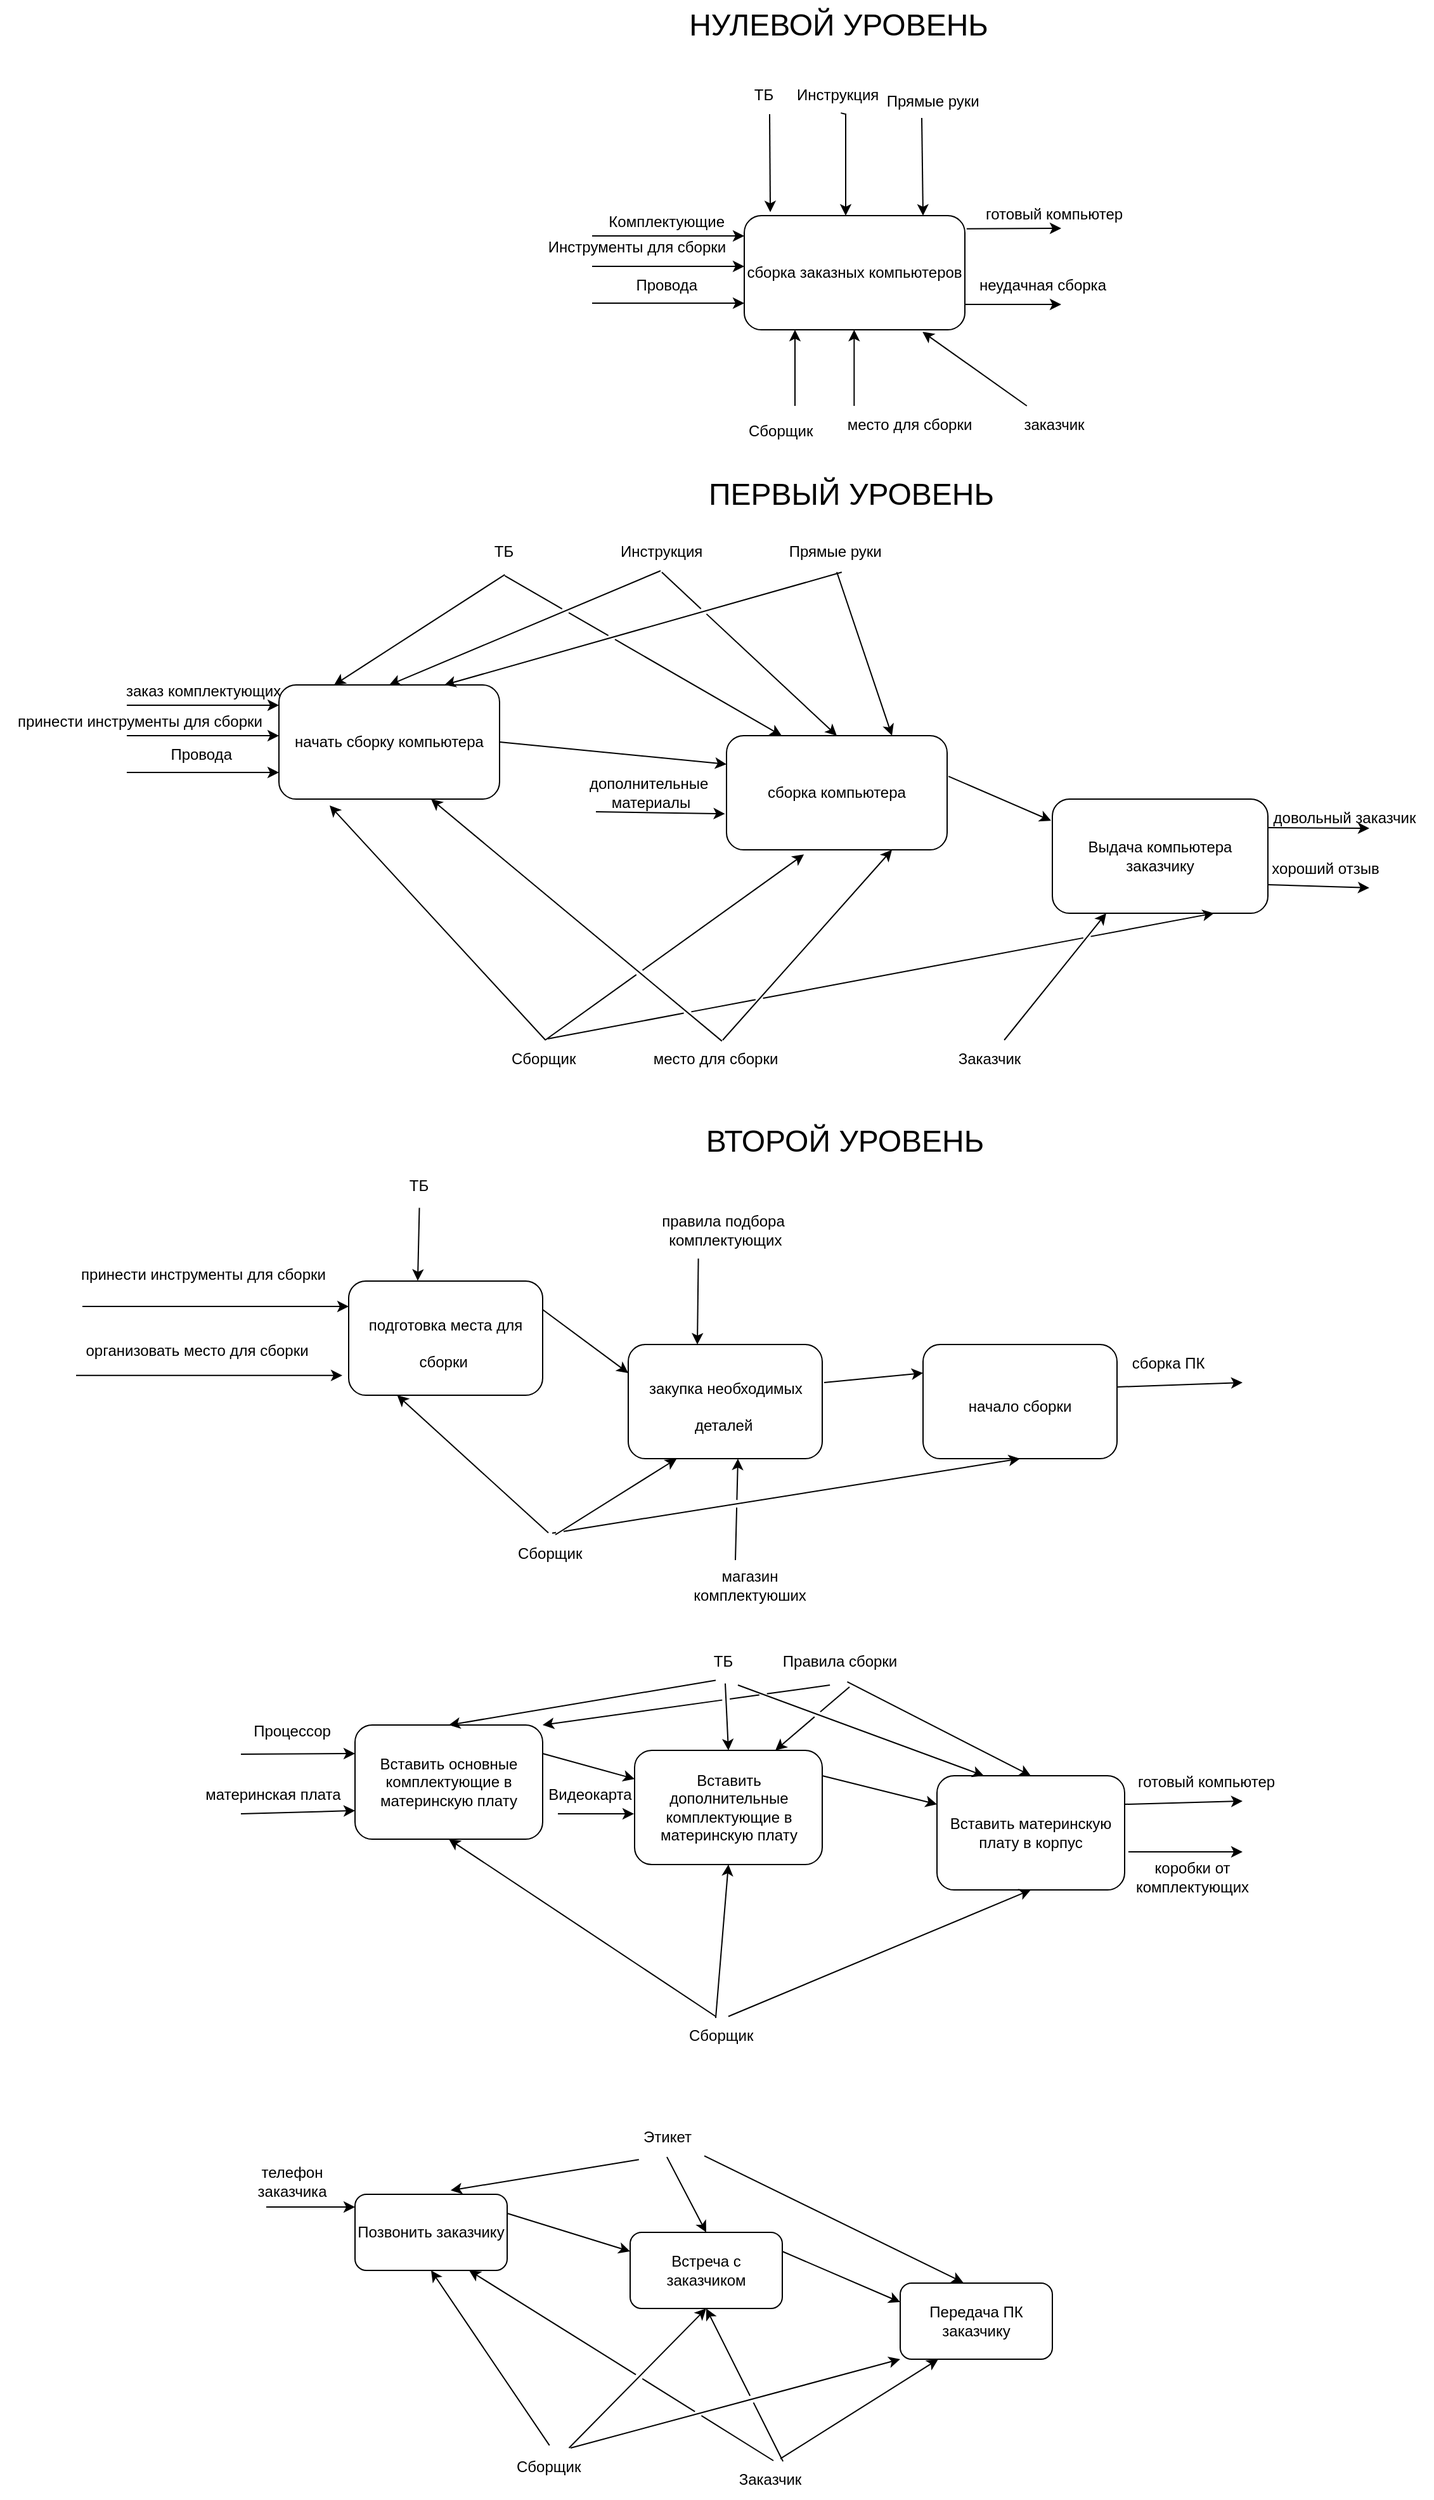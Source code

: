 <mxfile version="21.1.4" type="github" pages="4">
  <diagram name="Страница 1" id="bAwH5c5jpfH1aqgjNv_G">
    <mxGraphModel dx="1194" dy="647" grid="1" gridSize="10" guides="1" tooltips="1" connect="1" arrows="1" fold="1" page="1" pageScale="1" pageWidth="1654" pageHeight="2336" math="0" shadow="0">
      <root>
        <mxCell id="0" />
        <mxCell id="1" parent="0" />
        <mxCell id="oe3DWGOV16O7k_9hDiHt-38" value="сборка заказных компьютеров" style="rounded=1;whiteSpace=wrap;html=1;" parent="1" vertex="1">
          <mxGeometry x="597" y="240" width="174" height="90" as="geometry" />
        </mxCell>
        <mxCell id="oe3DWGOV16O7k_9hDiHt-39" value="" style="endArrow=classic;html=1;rounded=0;jumpStyle=gap;entryX=0;entryY=0;entryDx=0;entryDy=0;" parent="1" edge="1">
          <mxGeometry width="50" height="50" relative="1" as="geometry">
            <mxPoint x="477" y="256" as="sourcePoint" />
            <mxPoint x="597" y="256" as="targetPoint" />
            <Array as="points">
              <mxPoint x="547" y="256" />
            </Array>
          </mxGeometry>
        </mxCell>
        <mxCell id="oe3DWGOV16O7k_9hDiHt-40" value="Комплектующие&amp;nbsp;" style="text;html=1;align=center;verticalAlign=middle;resizable=0;points=[];autosize=1;strokeColor=none;fillColor=none;" parent="1" vertex="1">
          <mxGeometry x="477" y="230" width="120" height="30" as="geometry" />
        </mxCell>
        <mxCell id="oe3DWGOV16O7k_9hDiHt-41" value="" style="endArrow=classic;html=1;rounded=0;jumpStyle=gap;entryX=0;entryY=0;entryDx=0;entryDy=0;" parent="1" edge="1">
          <mxGeometry width="50" height="50" relative="1" as="geometry">
            <mxPoint x="477" y="280" as="sourcePoint" />
            <mxPoint x="597" y="280" as="targetPoint" />
            <Array as="points">
              <mxPoint x="547" y="280" />
            </Array>
          </mxGeometry>
        </mxCell>
        <mxCell id="oe3DWGOV16O7k_9hDiHt-42" value="Инструменты для сборки" style="text;html=1;align=center;verticalAlign=middle;resizable=0;points=[];autosize=1;strokeColor=none;fillColor=none;" parent="1" vertex="1">
          <mxGeometry x="427" y="250" width="170" height="30" as="geometry" />
        </mxCell>
        <mxCell id="oe3DWGOV16O7k_9hDiHt-43" value="" style="endArrow=classic;html=1;rounded=0;jumpStyle=gap;entryX=0;entryY=0;entryDx=0;entryDy=0;" parent="1" edge="1">
          <mxGeometry width="50" height="50" relative="1" as="geometry">
            <mxPoint x="477" y="309.05" as="sourcePoint" />
            <mxPoint x="597" y="309.05" as="targetPoint" />
            <Array as="points">
              <mxPoint x="547" y="309.05" />
            </Array>
          </mxGeometry>
        </mxCell>
        <mxCell id="oe3DWGOV16O7k_9hDiHt-44" value="Провода&amp;nbsp;" style="text;html=1;align=center;verticalAlign=middle;resizable=0;points=[];autosize=1;strokeColor=none;fillColor=none;" parent="1" vertex="1">
          <mxGeometry x="497" y="280" width="80" height="30" as="geometry" />
        </mxCell>
        <mxCell id="oe3DWGOV16O7k_9hDiHt-46" value="" style="endArrow=classic;html=1;rounded=0;jumpStyle=gap;entryX=0.118;entryY=-0.03;entryDx=0;entryDy=0;entryPerimeter=0;" parent="1" target="oe3DWGOV16O7k_9hDiHt-38" edge="1">
          <mxGeometry width="50" height="50" relative="1" as="geometry">
            <mxPoint x="617" y="160" as="sourcePoint" />
            <mxPoint x="677" y="180" as="targetPoint" />
          </mxGeometry>
        </mxCell>
        <mxCell id="oe3DWGOV16O7k_9hDiHt-47" value="ТБ" style="text;html=1;align=center;verticalAlign=middle;resizable=0;points=[];autosize=1;strokeColor=none;fillColor=none;" parent="1" vertex="1">
          <mxGeometry x="592" y="130" width="40" height="30" as="geometry" />
        </mxCell>
        <mxCell id="oe3DWGOV16O7k_9hDiHt-48" value="" style="endArrow=classic;html=1;rounded=0;jumpStyle=gap;exitX=0.513;exitY=0.969;exitDx=0;exitDy=0;exitPerimeter=0;" parent="1" source="oe3DWGOV16O7k_9hDiHt-49" edge="1">
          <mxGeometry width="50" height="50" relative="1" as="geometry">
            <mxPoint x="671.5" y="160" as="sourcePoint" />
            <mxPoint x="677" y="240" as="targetPoint" />
            <Array as="points">
              <mxPoint x="677" y="160" />
            </Array>
          </mxGeometry>
        </mxCell>
        <mxCell id="oe3DWGOV16O7k_9hDiHt-49" value="Инструкция&amp;nbsp;" style="text;html=1;align=center;verticalAlign=middle;resizable=0;points=[];autosize=1;strokeColor=none;fillColor=none;" parent="1" vertex="1">
          <mxGeometry x="627" y="130" width="90" height="30" as="geometry" />
        </mxCell>
        <mxCell id="oe3DWGOV16O7k_9hDiHt-50" value="" style="endArrow=classic;html=1;rounded=0;jumpStyle=gap;entryX=0.118;entryY=-0.03;entryDx=0;entryDy=0;entryPerimeter=0;" parent="1" edge="1">
          <mxGeometry width="50" height="50" relative="1" as="geometry">
            <mxPoint x="737" y="163" as="sourcePoint" />
            <mxPoint x="738" y="240" as="targetPoint" />
          </mxGeometry>
        </mxCell>
        <mxCell id="oe3DWGOV16O7k_9hDiHt-51" value="Прямые руки&amp;nbsp;&lt;br&gt;" style="text;html=1;align=center;verticalAlign=middle;resizable=0;points=[];autosize=1;strokeColor=none;fillColor=none;" parent="1" vertex="1">
          <mxGeometry x="697" y="135" width="100" height="30" as="geometry" />
        </mxCell>
        <mxCell id="oe3DWGOV16O7k_9hDiHt-52" value="" style="endArrow=classic;html=1;rounded=0;jumpStyle=gap;" parent="1" edge="1">
          <mxGeometry width="50" height="50" relative="1" as="geometry">
            <mxPoint x="637" y="390" as="sourcePoint" />
            <mxPoint x="637" y="330" as="targetPoint" />
          </mxGeometry>
        </mxCell>
        <mxCell id="oe3DWGOV16O7k_9hDiHt-53" value="Сборщик&amp;nbsp;" style="text;html=1;align=center;verticalAlign=middle;resizable=0;points=[];autosize=1;strokeColor=none;fillColor=none;" parent="1" vertex="1">
          <mxGeometry x="587" y="395" width="80" height="30" as="geometry" />
        </mxCell>
        <mxCell id="oe3DWGOV16O7k_9hDiHt-54" value="" style="endArrow=classic;html=1;rounded=0;jumpStyle=gap;" parent="1" edge="1">
          <mxGeometry width="50" height="50" relative="1" as="geometry">
            <mxPoint x="683.67" y="390" as="sourcePoint" />
            <mxPoint x="683.67" y="330" as="targetPoint" />
          </mxGeometry>
        </mxCell>
        <mxCell id="oe3DWGOV16O7k_9hDiHt-55" value="место для сборки" style="text;html=1;align=center;verticalAlign=middle;resizable=0;points=[];autosize=1;strokeColor=none;fillColor=none;" parent="1" vertex="1">
          <mxGeometry x="667" y="390" width="120" height="30" as="geometry" />
        </mxCell>
        <mxCell id="oe3DWGOV16O7k_9hDiHt-56" value="" style="endArrow=classic;html=1;rounded=0;jumpStyle=gap;exitX=1.008;exitY=0.115;exitDx=0;exitDy=0;exitPerimeter=0;" parent="1" source="oe3DWGOV16O7k_9hDiHt-38" edge="1">
          <mxGeometry width="50" height="50" relative="1" as="geometry">
            <mxPoint x="797" y="300" as="sourcePoint" />
            <mxPoint x="847" y="250" as="targetPoint" />
          </mxGeometry>
        </mxCell>
        <mxCell id="oe3DWGOV16O7k_9hDiHt-57" value="готовый компьютер" style="text;html=1;align=center;verticalAlign=middle;resizable=0;points=[];autosize=1;strokeColor=none;fillColor=none;" parent="1" vertex="1">
          <mxGeometry x="771" y="224" width="140" height="30" as="geometry" />
        </mxCell>
        <mxCell id="oe3DWGOV16O7k_9hDiHt-58" value="" style="endArrow=classic;html=1;rounded=0;jumpStyle=gap;" parent="1" edge="1">
          <mxGeometry width="50" height="50" relative="1" as="geometry">
            <mxPoint x="771" y="310" as="sourcePoint" />
            <mxPoint x="847" y="310" as="targetPoint" />
          </mxGeometry>
        </mxCell>
        <mxCell id="oe3DWGOV16O7k_9hDiHt-59" value="неудачная сборка" style="text;html=1;align=center;verticalAlign=middle;resizable=0;points=[];autosize=1;strokeColor=none;fillColor=none;" parent="1" vertex="1">
          <mxGeometry x="767" y="280" width="130" height="30" as="geometry" />
        </mxCell>
        <mxCell id="oe3DWGOV16O7k_9hDiHt-61" value="начать сборку компьютера" style="rounded=1;whiteSpace=wrap;html=1;" parent="1" vertex="1">
          <mxGeometry x="230" y="610" width="174" height="90" as="geometry" />
        </mxCell>
        <mxCell id="oe3DWGOV16O7k_9hDiHt-62" value="" style="endArrow=classic;html=1;rounded=0;jumpStyle=gap;entryX=0;entryY=0;entryDx=0;entryDy=0;" parent="1" edge="1">
          <mxGeometry width="50" height="50" relative="1" as="geometry">
            <mxPoint x="110" y="626" as="sourcePoint" />
            <mxPoint x="230" y="626" as="targetPoint" />
            <Array as="points">
              <mxPoint x="180" y="626" />
            </Array>
          </mxGeometry>
        </mxCell>
        <mxCell id="oe3DWGOV16O7k_9hDiHt-63" value="заказ комплектующих" style="text;html=1;align=center;verticalAlign=middle;resizable=0;points=[];autosize=1;strokeColor=none;fillColor=none;" parent="1" vertex="1">
          <mxGeometry x="95" y="600" width="150" height="30" as="geometry" />
        </mxCell>
        <mxCell id="oe3DWGOV16O7k_9hDiHt-64" value="" style="endArrow=classic;html=1;rounded=0;jumpStyle=gap;entryX=0;entryY=0;entryDx=0;entryDy=0;" parent="1" edge="1">
          <mxGeometry width="50" height="50" relative="1" as="geometry">
            <mxPoint x="110" y="650" as="sourcePoint" />
            <mxPoint x="230" y="650" as="targetPoint" />
            <Array as="points">
              <mxPoint x="180" y="650" />
            </Array>
          </mxGeometry>
        </mxCell>
        <mxCell id="oe3DWGOV16O7k_9hDiHt-65" value="" style="endArrow=classic;html=1;rounded=0;jumpStyle=gap;entryX=0;entryY=0;entryDx=0;entryDy=0;" parent="1" edge="1">
          <mxGeometry width="50" height="50" relative="1" as="geometry">
            <mxPoint x="110" y="679.05" as="sourcePoint" />
            <mxPoint x="230" y="679.05" as="targetPoint" />
            <Array as="points">
              <mxPoint x="180" y="679.05" />
            </Array>
          </mxGeometry>
        </mxCell>
        <mxCell id="oe3DWGOV16O7k_9hDiHt-66" value="Провода&amp;nbsp;" style="text;html=1;align=center;verticalAlign=middle;resizable=0;points=[];autosize=1;strokeColor=none;fillColor=none;" parent="1" vertex="1">
          <mxGeometry x="130" y="650" width="80" height="30" as="geometry" />
        </mxCell>
        <mxCell id="oe3DWGOV16O7k_9hDiHt-68" value="ТБ" style="text;html=1;align=center;verticalAlign=middle;resizable=0;points=[];autosize=1;strokeColor=none;fillColor=none;" parent="1" vertex="1">
          <mxGeometry x="387" y="490" width="40" height="30" as="geometry" />
        </mxCell>
        <mxCell id="oe3DWGOV16O7k_9hDiHt-70" value="Инструкция&amp;nbsp;" style="text;html=1;align=center;verticalAlign=middle;resizable=0;points=[];autosize=1;strokeColor=none;fillColor=none;" parent="1" vertex="1">
          <mxGeometry x="487.5" y="490" width="90" height="30" as="geometry" />
        </mxCell>
        <mxCell id="oe3DWGOV16O7k_9hDiHt-72" value="Прямые руки&amp;nbsp;&lt;br&gt;" style="text;html=1;align=center;verticalAlign=middle;resizable=0;points=[];autosize=1;strokeColor=none;fillColor=none;" parent="1" vertex="1">
          <mxGeometry x="620" y="490" width="100" height="30" as="geometry" />
        </mxCell>
        <mxCell id="oe3DWGOV16O7k_9hDiHt-73" value="" style="endArrow=classic;html=1;rounded=0;jumpStyle=gap;exitX=0.503;exitY=0;exitDx=0;exitDy=0;exitPerimeter=0;" parent="1" source="oe3DWGOV16O7k_9hDiHt-74" edge="1">
          <mxGeometry width="50" height="50" relative="1" as="geometry">
            <mxPoint x="270" y="765" as="sourcePoint" />
            <mxPoint x="270" y="705" as="targetPoint" />
          </mxGeometry>
        </mxCell>
        <mxCell id="oe3DWGOV16O7k_9hDiHt-74" value="Сборщик&amp;nbsp;" style="text;html=1;align=center;verticalAlign=middle;resizable=0;points=[];autosize=1;strokeColor=none;fillColor=none;" parent="1" vertex="1">
          <mxGeometry x="400" y="890" width="80" height="30" as="geometry" />
        </mxCell>
        <mxCell id="oe3DWGOV16O7k_9hDiHt-75" value="" style="endArrow=classic;html=1;rounded=0;jumpStyle=gap;exitX=0.545;exitY=0.027;exitDx=0;exitDy=0;exitPerimeter=0;" parent="1" source="oe3DWGOV16O7k_9hDiHt-76" edge="1">
          <mxGeometry width="50" height="50" relative="1" as="geometry">
            <mxPoint x="350.0" y="760" as="sourcePoint" />
            <mxPoint x="350.0" y="700" as="targetPoint" />
          </mxGeometry>
        </mxCell>
        <mxCell id="oe3DWGOV16O7k_9hDiHt-76" value="место для сборки" style="text;html=1;align=center;verticalAlign=middle;resizable=0;points=[];autosize=1;strokeColor=none;fillColor=none;" parent="1" vertex="1">
          <mxGeometry x="514" y="890" width="120" height="30" as="geometry" />
        </mxCell>
        <mxCell id="oe3DWGOV16O7k_9hDiHt-81" value="принести инструменты для сборки" style="text;html=1;align=center;verticalAlign=middle;resizable=0;points=[];autosize=1;strokeColor=none;fillColor=none;" parent="1" vertex="1">
          <mxGeometry x="10" y="624" width="220" height="30" as="geometry" />
        </mxCell>
        <mxCell id="oe3DWGOV16O7k_9hDiHt-82" value="сборка компьютера" style="rounded=1;whiteSpace=wrap;html=1;" parent="1" vertex="1">
          <mxGeometry x="583" y="650" width="174" height="90" as="geometry" />
        </mxCell>
        <mxCell id="oe3DWGOV16O7k_9hDiHt-83" value="заказчик" style="text;html=1;align=center;verticalAlign=middle;resizable=0;points=[];autosize=1;strokeColor=none;fillColor=none;" parent="1" vertex="1">
          <mxGeometry x="801" y="390" width="80" height="30" as="geometry" />
        </mxCell>
        <mxCell id="oe3DWGOV16O7k_9hDiHt-84" value="" style="endArrow=classic;html=1;rounded=0;jumpStyle=gap;entryX=0.808;entryY=1.018;entryDx=0;entryDy=0;entryPerimeter=0;" parent="1" source="oe3DWGOV16O7k_9hDiHt-83" target="oe3DWGOV16O7k_9hDiHt-38" edge="1">
          <mxGeometry width="50" height="50" relative="1" as="geometry">
            <mxPoint x="717" y="390" as="sourcePoint" />
            <mxPoint x="767" y="340" as="targetPoint" />
          </mxGeometry>
        </mxCell>
        <mxCell id="oe3DWGOV16O7k_9hDiHt-86" value="" style="endArrow=classic;html=1;rounded=0;jumpStyle=gap;exitX=1;exitY=0.5;exitDx=0;exitDy=0;entryX=0;entryY=0.25;entryDx=0;entryDy=0;" parent="1" source="oe3DWGOV16O7k_9hDiHt-61" target="oe3DWGOV16O7k_9hDiHt-82" edge="1">
          <mxGeometry width="50" height="50" relative="1" as="geometry">
            <mxPoint x="420" y="650" as="sourcePoint" />
            <mxPoint x="470" y="600" as="targetPoint" />
          </mxGeometry>
        </mxCell>
        <mxCell id="oe3DWGOV16O7k_9hDiHt-87" value="" style="endArrow=classic;html=1;rounded=0;jumpStyle=gap;exitX=0.529;exitY=1.102;exitDx=0;exitDy=0;exitPerimeter=0;entryX=0.25;entryY=0;entryDx=0;entryDy=0;" parent="1" source="oe3DWGOV16O7k_9hDiHt-68" target="oe3DWGOV16O7k_9hDiHt-61" edge="1">
          <mxGeometry width="50" height="50" relative="1" as="geometry">
            <mxPoint x="440" y="570" as="sourcePoint" />
            <mxPoint x="490" y="520" as="targetPoint" />
          </mxGeometry>
        </mxCell>
        <mxCell id="oe3DWGOV16O7k_9hDiHt-90" value="" style="endArrow=classic;html=1;rounded=0;jumpStyle=gap;exitX=0.529;exitY=1.102;exitDx=0;exitDy=0;exitPerimeter=0;entryX=0.5;entryY=0;entryDx=0;entryDy=0;" parent="1" target="oe3DWGOV16O7k_9hDiHt-61" edge="1">
          <mxGeometry width="50" height="50" relative="1" as="geometry">
            <mxPoint x="531" y="520" as="sourcePoint" />
            <mxPoint x="440" y="607" as="targetPoint" />
          </mxGeometry>
        </mxCell>
        <mxCell id="oe3DWGOV16O7k_9hDiHt-91" value="" style="endArrow=classic;html=1;rounded=0;jumpStyle=gap;exitX=0.539;exitY=1.038;exitDx=0;exitDy=0;exitPerimeter=0;entryX=0.75;entryY=0;entryDx=0;entryDy=0;" parent="1" source="oe3DWGOV16O7k_9hDiHt-72" target="oe3DWGOV16O7k_9hDiHt-61" edge="1">
          <mxGeometry width="50" height="50" relative="1" as="geometry">
            <mxPoint x="640" y="590" as="sourcePoint" />
            <mxPoint x="690" y="540" as="targetPoint" />
          </mxGeometry>
        </mxCell>
        <mxCell id="oe3DWGOV16O7k_9hDiHt-92" value="" style="endArrow=classic;html=1;rounded=0;jumpStyle=gap;exitX=0.529;exitY=1.133;exitDx=0;exitDy=0;exitPerimeter=0;entryX=0.25;entryY=0;entryDx=0;entryDy=0;" parent="1" source="oe3DWGOV16O7k_9hDiHt-68" target="oe3DWGOV16O7k_9hDiHt-82" edge="1">
          <mxGeometry width="50" height="50" relative="1" as="geometry">
            <mxPoint x="550" y="610" as="sourcePoint" />
            <mxPoint x="600" y="560" as="targetPoint" />
          </mxGeometry>
        </mxCell>
        <mxCell id="oe3DWGOV16O7k_9hDiHt-93" value="" style="endArrow=classic;html=1;rounded=0;jumpStyle=gap;exitX=0.494;exitY=1.038;exitDx=0;exitDy=0;exitPerimeter=0;entryX=0.5;entryY=0;entryDx=0;entryDy=0;" parent="1" source="oe3DWGOV16O7k_9hDiHt-70" target="oe3DWGOV16O7k_9hDiHt-82" edge="1">
          <mxGeometry width="50" height="50" relative="1" as="geometry">
            <mxPoint x="530" y="630" as="sourcePoint" />
            <mxPoint x="580" y="580" as="targetPoint" />
          </mxGeometry>
        </mxCell>
        <mxCell id="oe3DWGOV16O7k_9hDiHt-94" value="" style="endArrow=classic;html=1;rounded=0;jumpStyle=gap;exitX=0.494;exitY=1.038;exitDx=0;exitDy=0;exitPerimeter=0;entryX=0.75;entryY=0;entryDx=0;entryDy=0;" parent="1" target="oe3DWGOV16O7k_9hDiHt-82" edge="1">
          <mxGeometry width="50" height="50" relative="1" as="geometry">
            <mxPoint x="670" y="521" as="sourcePoint" />
            <mxPoint x="685" y="654" as="targetPoint" />
          </mxGeometry>
        </mxCell>
        <mxCell id="oe3DWGOV16O7k_9hDiHt-95" value="" style="endArrow=classic;html=1;rounded=0;jumpStyle=gap;entryX=0.75;entryY=1;entryDx=0;entryDy=0;" parent="1" target="oe3DWGOV16O7k_9hDiHt-82" edge="1">
          <mxGeometry width="50" height="50" relative="1" as="geometry">
            <mxPoint x="580" y="890" as="sourcePoint" />
            <mxPoint x="630" y="840" as="targetPoint" />
          </mxGeometry>
        </mxCell>
        <mxCell id="oe3DWGOV16O7k_9hDiHt-96" value="" style="endArrow=classic;html=1;rounded=0;jumpStyle=gap;entryX=0.351;entryY=1.04;entryDx=0;entryDy=0;entryPerimeter=0;" parent="1" target="oe3DWGOV16O7k_9hDiHt-82" edge="1">
          <mxGeometry width="50" height="50" relative="1" as="geometry">
            <mxPoint x="440" y="890" as="sourcePoint" />
            <mxPoint x="490" y="840" as="targetPoint" />
          </mxGeometry>
        </mxCell>
        <mxCell id="oe3DWGOV16O7k_9hDiHt-97" value="" style="endArrow=classic;html=1;rounded=0;jumpStyle=gap;entryX=-0.007;entryY=0.684;entryDx=0;entryDy=0;entryPerimeter=0;" parent="1" target="oe3DWGOV16O7k_9hDiHt-82" edge="1">
          <mxGeometry width="50" height="50" relative="1" as="geometry">
            <mxPoint x="480" y="710" as="sourcePoint" />
            <mxPoint x="540" y="710" as="targetPoint" />
          </mxGeometry>
        </mxCell>
        <mxCell id="oe3DWGOV16O7k_9hDiHt-98" value="дополнительные&amp;nbsp;&lt;br&gt;материалы&lt;br&gt;" style="text;html=1;align=center;verticalAlign=middle;resizable=0;points=[];autosize=1;strokeColor=none;fillColor=none;" parent="1" vertex="1">
          <mxGeometry x="463" y="675" width="120" height="40" as="geometry" />
        </mxCell>
        <mxCell id="oe3DWGOV16O7k_9hDiHt-101" value="Выдача компьютера заказчику" style="rounded=1;whiteSpace=wrap;html=1;" parent="1" vertex="1">
          <mxGeometry x="840" y="700" width="170" height="90" as="geometry" />
        </mxCell>
        <mxCell id="oe3DWGOV16O7k_9hDiHt-102" value="" style="endArrow=classic;html=1;rounded=0;jumpStyle=gap;exitX=1.006;exitY=0.356;exitDx=0;exitDy=0;exitPerimeter=0;entryX=-0.006;entryY=0.189;entryDx=0;entryDy=0;entryPerimeter=0;" parent="1" source="oe3DWGOV16O7k_9hDiHt-82" target="oe3DWGOV16O7k_9hDiHt-101" edge="1">
          <mxGeometry width="50" height="50" relative="1" as="geometry">
            <mxPoint x="770" y="740" as="sourcePoint" />
            <mxPoint x="820" y="690" as="targetPoint" />
          </mxGeometry>
        </mxCell>
        <mxCell id="oe3DWGOV16O7k_9hDiHt-103" value="Заказчик&lt;br&gt;" style="text;html=1;align=center;verticalAlign=middle;resizable=0;points=[];autosize=1;strokeColor=none;fillColor=none;" parent="1" vertex="1">
          <mxGeometry x="750" y="890" width="80" height="30" as="geometry" />
        </mxCell>
        <mxCell id="oe3DWGOV16O7k_9hDiHt-104" value="" style="endArrow=classic;html=1;rounded=0;jumpStyle=gap;entryX=0.25;entryY=1;entryDx=0;entryDy=0;" parent="1" source="oe3DWGOV16O7k_9hDiHt-103" target="oe3DWGOV16O7k_9hDiHt-101" edge="1">
          <mxGeometry width="50" height="50" relative="1" as="geometry">
            <mxPoint x="740" y="870" as="sourcePoint" />
            <mxPoint x="790" y="820" as="targetPoint" />
          </mxGeometry>
        </mxCell>
        <mxCell id="oe3DWGOV16O7k_9hDiHt-105" value="" style="endArrow=classic;html=1;rounded=0;jumpStyle=gap;entryX=0.75;entryY=1;entryDx=0;entryDy=0;exitX=0.525;exitY=-0.033;exitDx=0;exitDy=0;exitPerimeter=0;" parent="1" source="oe3DWGOV16O7k_9hDiHt-74" target="oe3DWGOV16O7k_9hDiHt-101" edge="1">
          <mxGeometry width="50" height="50" relative="1" as="geometry">
            <mxPoint x="710" y="880" as="sourcePoint" />
            <mxPoint x="760" y="830" as="targetPoint" />
          </mxGeometry>
        </mxCell>
        <mxCell id="oe3DWGOV16O7k_9hDiHt-106" value="" style="endArrow=classic;html=1;rounded=0;jumpStyle=gap;exitX=1;exitY=0.25;exitDx=0;exitDy=0;" parent="1" source="oe3DWGOV16O7k_9hDiHt-101" edge="1">
          <mxGeometry width="50" height="50" relative="1" as="geometry">
            <mxPoint x="1040" y="760" as="sourcePoint" />
            <mxPoint x="1090" y="723" as="targetPoint" />
          </mxGeometry>
        </mxCell>
        <mxCell id="oe3DWGOV16O7k_9hDiHt-107" value="довольный заказчик&lt;br&gt;" style="text;html=1;align=center;verticalAlign=middle;resizable=0;points=[];autosize=1;strokeColor=none;fillColor=none;" parent="1" vertex="1">
          <mxGeometry x="1000" y="700" width="140" height="30" as="geometry" />
        </mxCell>
        <mxCell id="oe3DWGOV16O7k_9hDiHt-108" value="" style="endArrow=classic;html=1;rounded=0;jumpStyle=gap;exitX=1;exitY=0.75;exitDx=0;exitDy=0;" parent="1" source="oe3DWGOV16O7k_9hDiHt-101" edge="1">
          <mxGeometry width="50" height="50" relative="1" as="geometry">
            <mxPoint x="1030" y="740" as="sourcePoint" />
            <mxPoint x="1090" y="770" as="targetPoint" />
          </mxGeometry>
        </mxCell>
        <mxCell id="oe3DWGOV16O7k_9hDiHt-109" value="хороший отзыв" style="text;html=1;align=center;verticalAlign=middle;resizable=0;points=[];autosize=1;strokeColor=none;fillColor=none;" parent="1" vertex="1">
          <mxGeometry x="1000" y="740" width="110" height="30" as="geometry" />
        </mxCell>
        <mxCell id="oe3DWGOV16O7k_9hDiHt-110" value="&lt;font style=&quot;font-size: 24px;&quot;&gt;НУЛЕВОЙ УРОВЕНЬ&lt;/font&gt;" style="text;html=1;align=center;verticalAlign=middle;resizable=0;points=[];autosize=1;strokeColor=none;fillColor=none;" parent="1" vertex="1">
          <mxGeometry x="541" y="70" width="260" height="40" as="geometry" />
        </mxCell>
        <mxCell id="oe3DWGOV16O7k_9hDiHt-111" value="&lt;font style=&quot;font-size: 24px;&quot;&gt;ПЕРВЫЙ УРОВЕНЬ&lt;/font&gt;" style="text;html=1;align=center;verticalAlign=middle;resizable=0;points=[];autosize=1;strokeColor=none;fillColor=none;" parent="1" vertex="1">
          <mxGeometry x="556" y="440" width="250" height="40" as="geometry" />
        </mxCell>
        <mxCell id="oe3DWGOV16O7k_9hDiHt-112" value="&lt;font style=&quot;font-size: 24px;&quot;&gt;ВТОРОЙ УРОВЕНЬ&lt;/font&gt;" style="text;html=1;align=center;verticalAlign=middle;resizable=0;points=[];autosize=1;strokeColor=none;fillColor=none;" parent="1" vertex="1">
          <mxGeometry x="551" y="950" width="250" height="40" as="geometry" />
        </mxCell>
        <mxCell id="oe3DWGOV16O7k_9hDiHt-113" value="&lt;span style=&quot;font-size: 12px;&quot;&gt;подготовка места для сборки&amp;nbsp;&lt;/span&gt;" style="rounded=1;whiteSpace=wrap;html=1;fontSize=24;" parent="1" vertex="1">
          <mxGeometry x="285" y="1080" width="153" height="90" as="geometry" />
        </mxCell>
        <mxCell id="oe3DWGOV16O7k_9hDiHt-114" value="&lt;span style=&quot;font-size: 12px;&quot;&gt;закупка необходимых деталей&amp;nbsp;&lt;/span&gt;" style="rounded=1;whiteSpace=wrap;html=1;fontSize=24;" parent="1" vertex="1">
          <mxGeometry x="505.5" y="1130" width="153" height="90" as="geometry" />
        </mxCell>
        <mxCell id="oe3DWGOV16O7k_9hDiHt-115" value="&lt;span style=&quot;font-size: 12px;&quot;&gt;начало сборки&lt;/span&gt;" style="rounded=1;whiteSpace=wrap;html=1;fontSize=24;" parent="1" vertex="1">
          <mxGeometry x="738" y="1130" width="153" height="90" as="geometry" />
        </mxCell>
        <mxCell id="oe3DWGOV16O7k_9hDiHt-116" value="принести инструменты для сборки" style="text;html=1;align=center;verticalAlign=middle;resizable=0;points=[];autosize=1;strokeColor=none;fillColor=none;" parent="1" vertex="1">
          <mxGeometry x="60" y="1060" width="220" height="30" as="geometry" />
        </mxCell>
        <mxCell id="oe3DWGOV16O7k_9hDiHt-117" value="Сборщик&amp;nbsp;" style="text;html=1;align=center;verticalAlign=middle;resizable=0;points=[];autosize=1;strokeColor=none;fillColor=none;" parent="1" vertex="1">
          <mxGeometry x="405" y="1280" width="80" height="30" as="geometry" />
        </mxCell>
        <mxCell id="oe3DWGOV16O7k_9hDiHt-118" value="организовать место для сборки" style="text;html=1;align=center;verticalAlign=middle;resizable=0;points=[];autosize=1;strokeColor=none;fillColor=none;fontSize=12;" parent="1" vertex="1">
          <mxGeometry x="65" y="1120" width="200" height="30" as="geometry" />
        </mxCell>
        <mxCell id="oe3DWGOV16O7k_9hDiHt-119" value="" style="endArrow=classic;html=1;rounded=0;fontSize=12;jumpStyle=gap;" parent="1" edge="1">
          <mxGeometry width="50" height="50" relative="1" as="geometry">
            <mxPoint x="75" y="1100" as="sourcePoint" />
            <mxPoint x="285" y="1100" as="targetPoint" />
          </mxGeometry>
        </mxCell>
        <mxCell id="oe3DWGOV16O7k_9hDiHt-120" value="" style="endArrow=classic;html=1;rounded=0;fontSize=12;jumpStyle=gap;" parent="1" edge="1">
          <mxGeometry width="50" height="50" relative="1" as="geometry">
            <mxPoint x="70" y="1154.38" as="sourcePoint" />
            <mxPoint x="280" y="1154.38" as="targetPoint" />
          </mxGeometry>
        </mxCell>
        <mxCell id="oe3DWGOV16O7k_9hDiHt-121" value="" style="endArrow=classic;html=1;rounded=0;fontSize=12;jumpStyle=gap;exitX=0.469;exitY=-0.05;exitDx=0;exitDy=0;exitPerimeter=0;entryX=0.25;entryY=1;entryDx=0;entryDy=0;" parent="1" source="oe3DWGOV16O7k_9hDiHt-117" target="oe3DWGOV16O7k_9hDiHt-113" edge="1">
          <mxGeometry width="50" height="50" relative="1" as="geometry">
            <mxPoint x="438" y="1370" as="sourcePoint" />
            <mxPoint x="488" y="1320" as="targetPoint" />
          </mxGeometry>
        </mxCell>
        <mxCell id="oe3DWGOV16O7k_9hDiHt-122" value="" style="endArrow=classic;html=1;rounded=0;fontSize=12;jumpStyle=gap;entryX=0.25;entryY=1;entryDx=0;entryDy=0;" parent="1" target="oe3DWGOV16O7k_9hDiHt-114" edge="1">
          <mxGeometry width="50" height="50" relative="1" as="geometry">
            <mxPoint x="448" y="1280" as="sourcePoint" />
            <mxPoint x="498" y="1230" as="targetPoint" />
          </mxGeometry>
        </mxCell>
        <mxCell id="oe3DWGOV16O7k_9hDiHt-123" value="" style="endArrow=classic;html=1;rounded=0;fontSize=12;jumpStyle=gap;entryX=0.5;entryY=1;entryDx=0;entryDy=0;" parent="1" target="oe3DWGOV16O7k_9hDiHt-115" edge="1">
          <mxGeometry width="50" height="50" relative="1" as="geometry">
            <mxPoint x="445.5" y="1278.75" as="sourcePoint" />
            <mxPoint x="655.5" y="1278.75" as="targetPoint" />
          </mxGeometry>
        </mxCell>
        <mxCell id="oe3DWGOV16O7k_9hDiHt-126" value="" style="endArrow=classic;html=1;rounded=0;fontSize=12;jumpStyle=gap;" parent="1" edge="1">
          <mxGeometry width="50" height="50" relative="1" as="geometry">
            <mxPoint x="590" y="1300" as="sourcePoint" />
            <mxPoint x="592" y="1220" as="targetPoint" />
          </mxGeometry>
        </mxCell>
        <mxCell id="oe3DWGOV16O7k_9hDiHt-127" value="магазин &lt;br&gt;комплектуюших" style="text;html=1;align=center;verticalAlign=middle;resizable=0;points=[];autosize=1;strokeColor=none;fillColor=none;fontSize=12;" parent="1" vertex="1">
          <mxGeometry x="541" y="1300" width="120" height="40" as="geometry" />
        </mxCell>
        <mxCell id="oe3DWGOV16O7k_9hDiHt-128" value="" style="endArrow=classic;html=1;rounded=0;fontSize=12;jumpStyle=gap;exitX=1;exitY=0.25;exitDx=0;exitDy=0;entryX=0;entryY=0.25;entryDx=0;entryDy=0;" parent="1" source="oe3DWGOV16O7k_9hDiHt-113" target="oe3DWGOV16O7k_9hDiHt-114" edge="1">
          <mxGeometry width="50" height="50" relative="1" as="geometry">
            <mxPoint x="460" y="1130" as="sourcePoint" />
            <mxPoint x="510" y="1080" as="targetPoint" />
          </mxGeometry>
        </mxCell>
        <mxCell id="oe3DWGOV16O7k_9hDiHt-129" value="" style="endArrow=classic;html=1;rounded=0;fontSize=12;jumpStyle=gap;entryX=0;entryY=0.25;entryDx=0;entryDy=0;" parent="1" target="oe3DWGOV16O7k_9hDiHt-115" edge="1">
          <mxGeometry width="50" height="50" relative="1" as="geometry">
            <mxPoint x="660" y="1160" as="sourcePoint" />
            <mxPoint x="710" y="1110" as="targetPoint" />
          </mxGeometry>
        </mxCell>
        <mxCell id="oe3DWGOV16O7k_9hDiHt-130" value="правила подбора&lt;br&gt;&amp;nbsp;комплектующих&lt;br&gt;" style="text;html=1;align=center;verticalAlign=middle;resizable=0;points=[];autosize=1;strokeColor=none;fillColor=none;fontSize=12;" parent="1" vertex="1">
          <mxGeometry x="520" y="1020" width="120" height="40" as="geometry" />
        </mxCell>
        <mxCell id="oe3DWGOV16O7k_9hDiHt-131" value="" style="endArrow=classic;html=1;rounded=0;fontSize=12;jumpStyle=gap;exitX=0.34;exitY=1.056;exitDx=0;exitDy=0;exitPerimeter=0;" parent="1" source="oe3DWGOV16O7k_9hDiHt-130" edge="1">
          <mxGeometry width="50" height="50" relative="1" as="geometry">
            <mxPoint x="560" y="1070" as="sourcePoint" />
            <mxPoint x="560" y="1130" as="targetPoint" />
          </mxGeometry>
        </mxCell>
        <mxCell id="oe3DWGOV16O7k_9hDiHt-132" value="ТБ" style="text;html=1;align=center;verticalAlign=middle;resizable=0;points=[];autosize=1;strokeColor=none;fillColor=none;fontSize=12;" parent="1" vertex="1">
          <mxGeometry x="320" y="990" width="40" height="30" as="geometry" />
        </mxCell>
        <mxCell id="oe3DWGOV16O7k_9hDiHt-133" value="" style="endArrow=classic;html=1;rounded=0;fontSize=12;jumpStyle=gap;exitX=0.519;exitY=1.075;exitDx=0;exitDy=0;exitPerimeter=0;entryX=0.356;entryY=-0.003;entryDx=0;entryDy=0;entryPerimeter=0;" parent="1" source="oe3DWGOV16O7k_9hDiHt-132" target="oe3DWGOV16O7k_9hDiHt-113" edge="1">
          <mxGeometry width="50" height="50" relative="1" as="geometry">
            <mxPoint x="350" y="1060" as="sourcePoint" />
            <mxPoint x="400" y="1010" as="targetPoint" />
          </mxGeometry>
        </mxCell>
        <mxCell id="oe3DWGOV16O7k_9hDiHt-135" value="" style="endArrow=classic;html=1;rounded=0;fontSize=12;jumpStyle=gap;exitX=0.998;exitY=0.372;exitDx=0;exitDy=0;exitPerimeter=0;" parent="1" source="oe3DWGOV16O7k_9hDiHt-115" edge="1">
          <mxGeometry width="50" height="50" relative="1" as="geometry">
            <mxPoint x="920" y="1170" as="sourcePoint" />
            <mxPoint x="990" y="1160" as="targetPoint" />
          </mxGeometry>
        </mxCell>
        <mxCell id="oe3DWGOV16O7k_9hDiHt-136" value="сборка ПК" style="text;html=1;align=center;verticalAlign=middle;resizable=0;points=[];autosize=1;strokeColor=none;fillColor=none;fontSize=12;" parent="1" vertex="1">
          <mxGeometry x="891" y="1130" width="80" height="30" as="geometry" />
        </mxCell>
        <mxCell id="oe3DWGOV16O7k_9hDiHt-137" value="Вставить основные комплектующие в материнскую плату" style="rounded=1;whiteSpace=wrap;html=1;fontSize=12;" parent="1" vertex="1">
          <mxGeometry x="290" y="1430" width="148" height="90" as="geometry" />
        </mxCell>
        <mxCell id="oe3DWGOV16O7k_9hDiHt-138" value="Вставить дополнительные комплектующие в материнскую плату" style="rounded=1;whiteSpace=wrap;html=1;fontSize=12;" parent="1" vertex="1">
          <mxGeometry x="510.5" y="1450" width="148" height="90" as="geometry" />
        </mxCell>
        <mxCell id="oe3DWGOV16O7k_9hDiHt-139" value="Вставить материнскую плату в корпус" style="rounded=1;whiteSpace=wrap;html=1;fontSize=12;" parent="1" vertex="1">
          <mxGeometry x="749" y="1470" width="148" height="90" as="geometry" />
        </mxCell>
        <mxCell id="oe3DWGOV16O7k_9hDiHt-140" value="Сборщик&amp;nbsp;" style="text;html=1;align=center;verticalAlign=middle;resizable=0;points=[];autosize=1;strokeColor=none;fillColor=none;" parent="1" vertex="1">
          <mxGeometry x="540" y="1660" width="80" height="30" as="geometry" />
        </mxCell>
        <mxCell id="oe3DWGOV16O7k_9hDiHt-141" value="" style="endArrow=classic;html=1;rounded=0;fontSize=12;jumpStyle=gap;exitX=0.431;exitY=-0.008;exitDx=0;exitDy=0;exitPerimeter=0;entryX=0.5;entryY=1;entryDx=0;entryDy=0;" parent="1" source="oe3DWGOV16O7k_9hDiHt-140" target="oe3DWGOV16O7k_9hDiHt-137" edge="1">
          <mxGeometry width="50" height="50" relative="1" as="geometry">
            <mxPoint x="582" y="1660" as="sourcePoint" />
            <mxPoint x="632" y="1610" as="targetPoint" />
          </mxGeometry>
        </mxCell>
        <mxCell id="oe3DWGOV16O7k_9hDiHt-142" value="" style="endArrow=classic;html=1;rounded=0;fontSize=12;jumpStyle=gap;exitX=0.431;exitY=0.033;exitDx=0;exitDy=0;exitPerimeter=0;entryX=0.5;entryY=1;entryDx=0;entryDy=0;" parent="1" source="oe3DWGOV16O7k_9hDiHt-140" target="oe3DWGOV16O7k_9hDiHt-138" edge="1">
          <mxGeometry width="50" height="50" relative="1" as="geometry">
            <mxPoint x="637" y="1680" as="sourcePoint" />
            <mxPoint x="427" y="1540" as="targetPoint" />
          </mxGeometry>
        </mxCell>
        <mxCell id="oe3DWGOV16O7k_9hDiHt-143" value="" style="endArrow=classic;html=1;rounded=0;fontSize=12;jumpStyle=gap;exitX=0.556;exitY=-0.008;exitDx=0;exitDy=0;exitPerimeter=0;entryX=0.5;entryY=1;entryDx=0;entryDy=0;" parent="1" source="oe3DWGOV16O7k_9hDiHt-140" target="oe3DWGOV16O7k_9hDiHt-139" edge="1">
          <mxGeometry width="50" height="50" relative="1" as="geometry">
            <mxPoint x="606.5" y="1671" as="sourcePoint" />
            <mxPoint x="617.5" y="1550" as="targetPoint" />
          </mxGeometry>
        </mxCell>
        <mxCell id="oe3DWGOV16O7k_9hDiHt-144" value="" style="endArrow=classic;html=1;rounded=0;fontSize=12;jumpStyle=gap;entryX=0;entryY=0.25;entryDx=0;entryDy=0;" parent="1" target="oe3DWGOV16O7k_9hDiHt-137" edge="1">
          <mxGeometry width="50" height="50" relative="1" as="geometry">
            <mxPoint x="200" y="1453" as="sourcePoint" />
            <mxPoint x="250" y="1450" as="targetPoint" />
          </mxGeometry>
        </mxCell>
        <mxCell id="oe3DWGOV16O7k_9hDiHt-145" value="Процессор" style="text;html=1;align=center;verticalAlign=middle;resizable=0;points=[];autosize=1;strokeColor=none;fillColor=none;fontSize=12;" parent="1" vertex="1">
          <mxGeometry x="200" y="1420" width="80" height="30" as="geometry" />
        </mxCell>
        <mxCell id="oe3DWGOV16O7k_9hDiHt-146" value="" style="endArrow=classic;html=1;rounded=0;fontSize=12;jumpStyle=gap;entryX=0;entryY=0.75;entryDx=0;entryDy=0;" parent="1" target="oe3DWGOV16O7k_9hDiHt-137" edge="1">
          <mxGeometry width="50" height="50" relative="1" as="geometry">
            <mxPoint x="200" y="1500" as="sourcePoint" />
            <mxPoint x="256" y="1490" as="targetPoint" />
          </mxGeometry>
        </mxCell>
        <mxCell id="oe3DWGOV16O7k_9hDiHt-147" value="материнская плата" style="text;html=1;align=center;verticalAlign=middle;resizable=0;points=[];autosize=1;strokeColor=none;fillColor=none;fontSize=12;" parent="1" vertex="1">
          <mxGeometry x="160" y="1470" width="130" height="30" as="geometry" />
        </mxCell>
        <mxCell id="oe3DWGOV16O7k_9hDiHt-149" value="" style="endArrow=classic;html=1;rounded=0;fontSize=12;jumpStyle=gap;exitX=1;exitY=0.25;exitDx=0;exitDy=0;entryX=0;entryY=0.25;entryDx=0;entryDy=0;" parent="1" source="oe3DWGOV16O7k_9hDiHt-137" target="oe3DWGOV16O7k_9hDiHt-138" edge="1">
          <mxGeometry width="50" height="50" relative="1" as="geometry">
            <mxPoint x="470" y="1460" as="sourcePoint" />
            <mxPoint x="520" y="1410" as="targetPoint" />
          </mxGeometry>
        </mxCell>
        <mxCell id="oe3DWGOV16O7k_9hDiHt-150" value="" style="endArrow=classic;html=1;rounded=0;fontSize=12;jumpStyle=gap;exitX=1;exitY=0.25;exitDx=0;exitDy=0;entryX=0;entryY=0.25;entryDx=0;entryDy=0;" parent="1" target="oe3DWGOV16O7k_9hDiHt-139" edge="1">
          <mxGeometry width="50" height="50" relative="1" as="geometry">
            <mxPoint x="658.5" y="1470" as="sourcePoint" />
            <mxPoint x="732" y="1490" as="targetPoint" />
          </mxGeometry>
        </mxCell>
        <mxCell id="oe3DWGOV16O7k_9hDiHt-151" value="ТБ" style="text;html=1;align=center;verticalAlign=middle;resizable=0;points=[];autosize=1;strokeColor=none;fillColor=none;fontSize=12;" parent="1" vertex="1">
          <mxGeometry x="560" y="1365" width="40" height="30" as="geometry" />
        </mxCell>
        <mxCell id="oe3DWGOV16O7k_9hDiHt-152" value="Правила сборки" style="text;html=1;align=center;verticalAlign=middle;resizable=0;points=[];autosize=1;strokeColor=none;fillColor=none;fontSize=12;" parent="1" vertex="1">
          <mxGeometry x="612" y="1365" width="120" height="30" as="geometry" />
        </mxCell>
        <mxCell id="oe3DWGOV16O7k_9hDiHt-153" value="" style="endArrow=classic;html=1;rounded=0;fontSize=12;jumpStyle=gap;entryX=0.5;entryY=0;entryDx=0;entryDy=0;exitX=0.362;exitY=0.992;exitDx=0;exitDy=0;exitPerimeter=0;" parent="1" source="oe3DWGOV16O7k_9hDiHt-151" target="oe3DWGOV16O7k_9hDiHt-137" edge="1">
          <mxGeometry width="50" height="50" relative="1" as="geometry">
            <mxPoint x="480" y="1420" as="sourcePoint" />
            <mxPoint x="530" y="1370" as="targetPoint" />
          </mxGeometry>
        </mxCell>
        <mxCell id="oe3DWGOV16O7k_9hDiHt-154" value="" style="endArrow=classic;html=1;rounded=0;fontSize=12;jumpStyle=gap;exitX=0.55;exitY=1.075;exitDx=0;exitDy=0;exitPerimeter=0;entryX=0.5;entryY=0;entryDx=0;entryDy=0;" parent="1" source="oe3DWGOV16O7k_9hDiHt-151" target="oe3DWGOV16O7k_9hDiHt-138" edge="1">
          <mxGeometry width="50" height="50" relative="1" as="geometry">
            <mxPoint x="590" y="1450" as="sourcePoint" />
            <mxPoint x="640" y="1400" as="targetPoint" />
          </mxGeometry>
        </mxCell>
        <mxCell id="oe3DWGOV16O7k_9hDiHt-155" value="" style="endArrow=classic;html=1;rounded=0;fontSize=12;jumpStyle=gap;exitX=0.8;exitY=1.117;exitDx=0;exitDy=0;exitPerimeter=0;entryX=0.25;entryY=0;entryDx=0;entryDy=0;" parent="1" source="oe3DWGOV16O7k_9hDiHt-151" target="oe3DWGOV16O7k_9hDiHt-139" edge="1">
          <mxGeometry width="50" height="50" relative="1" as="geometry">
            <mxPoint x="710" y="1430" as="sourcePoint" />
            <mxPoint x="760" y="1380" as="targetPoint" />
          </mxGeometry>
        </mxCell>
        <mxCell id="oe3DWGOV16O7k_9hDiHt-156" value="" style="endArrow=classic;html=1;rounded=0;fontSize=12;jumpStyle=gap;exitX=0.552;exitY=1.033;exitDx=0;exitDy=0;exitPerimeter=0;entryX=0.5;entryY=0;entryDx=0;entryDy=0;" parent="1" source="oe3DWGOV16O7k_9hDiHt-152" target="oe3DWGOV16O7k_9hDiHt-139" edge="1">
          <mxGeometry width="50" height="50" relative="1" as="geometry">
            <mxPoint x="770" y="1400" as="sourcePoint" />
            <mxPoint x="820" y="1350" as="targetPoint" />
          </mxGeometry>
        </mxCell>
        <mxCell id="oe3DWGOV16O7k_9hDiHt-157" value="" style="endArrow=classic;html=1;rounded=0;fontSize=12;jumpStyle=gap;entryX=0.75;entryY=0;entryDx=0;entryDy=0;" parent="1" target="oe3DWGOV16O7k_9hDiHt-138" edge="1">
          <mxGeometry width="50" height="50" relative="1" as="geometry">
            <mxPoint x="680" y="1400" as="sourcePoint" />
            <mxPoint x="780" y="1370" as="targetPoint" />
          </mxGeometry>
        </mxCell>
        <mxCell id="oe3DWGOV16O7k_9hDiHt-158" value="" style="endArrow=classic;html=1;rounded=0;fontSize=12;jumpStyle=gap;entryX=1;entryY=0;entryDx=0;entryDy=0;exitX=0.438;exitY=1.117;exitDx=0;exitDy=0;exitPerimeter=0;" parent="1" source="oe3DWGOV16O7k_9hDiHt-152" target="oe3DWGOV16O7k_9hDiHt-137" edge="1">
          <mxGeometry width="50" height="50" relative="1" as="geometry">
            <mxPoint x="690" y="1410" as="sourcePoint" />
            <mxPoint x="632" y="1460" as="targetPoint" />
          </mxGeometry>
        </mxCell>
        <mxCell id="oe3DWGOV16O7k_9hDiHt-159" value="" style="endArrow=classic;html=1;rounded=0;fontSize=12;jumpStyle=gap;" parent="1" edge="1">
          <mxGeometry width="50" height="50" relative="1" as="geometry">
            <mxPoint x="450" y="1500" as="sourcePoint" />
            <mxPoint x="510" y="1500" as="targetPoint" />
          </mxGeometry>
        </mxCell>
        <mxCell id="oe3DWGOV16O7k_9hDiHt-160" value="Видеокарта" style="text;html=1;align=center;verticalAlign=middle;resizable=0;points=[];autosize=1;strokeColor=none;fillColor=none;fontSize=12;" parent="1" vertex="1">
          <mxGeometry x="430" y="1470" width="90" height="30" as="geometry" />
        </mxCell>
        <mxCell id="oe3DWGOV16O7k_9hDiHt-161" value="" style="endArrow=classic;html=1;rounded=0;fontSize=12;jumpStyle=gap;exitX=1;exitY=0.25;exitDx=0;exitDy=0;" parent="1" source="oe3DWGOV16O7k_9hDiHt-139" edge="1">
          <mxGeometry width="50" height="50" relative="1" as="geometry">
            <mxPoint x="940" y="1530" as="sourcePoint" />
            <mxPoint x="990" y="1490" as="targetPoint" />
          </mxGeometry>
        </mxCell>
        <mxCell id="oe3DWGOV16O7k_9hDiHt-162" value="готовый компьютер" style="text;html=1;align=center;verticalAlign=middle;resizable=0;points=[];autosize=1;strokeColor=none;fillColor=none;fontSize=12;" parent="1" vertex="1">
          <mxGeometry x="891" y="1460" width="140" height="30" as="geometry" />
        </mxCell>
        <mxCell id="oe3DWGOV16O7k_9hDiHt-163" value="" style="endArrow=classic;html=1;rounded=0;fontSize=12;jumpStyle=gap;exitX=1.02;exitY=0.667;exitDx=0;exitDy=0;exitPerimeter=0;" parent="1" source="oe3DWGOV16O7k_9hDiHt-139" edge="1">
          <mxGeometry width="50" height="50" relative="1" as="geometry">
            <mxPoint x="930" y="1560" as="sourcePoint" />
            <mxPoint x="990" y="1530" as="targetPoint" />
          </mxGeometry>
        </mxCell>
        <mxCell id="oe3DWGOV16O7k_9hDiHt-164" value="коробки от &lt;br&gt;комплектующих" style="text;html=1;align=center;verticalAlign=middle;resizable=0;points=[];autosize=1;strokeColor=none;fillColor=none;fontSize=12;" parent="1" vertex="1">
          <mxGeometry x="890" y="1530" width="120" height="40" as="geometry" />
        </mxCell>
        <mxCell id="oe3DWGOV16O7k_9hDiHt-165" value="Позвонить заказчику" style="rounded=1;whiteSpace=wrap;html=1;fontSize=12;" parent="1" vertex="1">
          <mxGeometry x="290" y="1800" width="120" height="60" as="geometry" />
        </mxCell>
        <mxCell id="oe3DWGOV16O7k_9hDiHt-166" value="Встреча с заказчиком" style="rounded=1;whiteSpace=wrap;html=1;fontSize=12;" parent="1" vertex="1">
          <mxGeometry x="507" y="1830" width="120" height="60" as="geometry" />
        </mxCell>
        <mxCell id="oe3DWGOV16O7k_9hDiHt-167" value="Передача ПК заказчику" style="rounded=1;whiteSpace=wrap;html=1;fontSize=12;" parent="1" vertex="1">
          <mxGeometry x="720" y="1870" width="120" height="60" as="geometry" />
        </mxCell>
        <mxCell id="oe3DWGOV16O7k_9hDiHt-168" value="" style="endArrow=classic;html=1;rounded=0;fontSize=12;jumpStyle=gap;exitX=1;exitY=0.25;exitDx=0;exitDy=0;entryX=0;entryY=0.25;entryDx=0;entryDy=0;" parent="1" source="oe3DWGOV16O7k_9hDiHt-165" target="oe3DWGOV16O7k_9hDiHt-166" edge="1">
          <mxGeometry width="50" height="50" relative="1" as="geometry">
            <mxPoint x="430" y="1850" as="sourcePoint" />
            <mxPoint x="480" y="1800" as="targetPoint" />
          </mxGeometry>
        </mxCell>
        <mxCell id="oe3DWGOV16O7k_9hDiHt-171" value="" style="endArrow=classic;html=1;rounded=0;fontSize=12;jumpStyle=gap;exitX=1;exitY=0.25;exitDx=0;exitDy=0;entryX=0;entryY=0.25;entryDx=0;entryDy=0;" parent="1" source="oe3DWGOV16O7k_9hDiHt-166" target="oe3DWGOV16O7k_9hDiHt-167" edge="1">
          <mxGeometry width="50" height="50" relative="1" as="geometry">
            <mxPoint x="670" y="1880" as="sourcePoint" />
            <mxPoint x="720" y="1830" as="targetPoint" />
          </mxGeometry>
        </mxCell>
        <mxCell id="oe3DWGOV16O7k_9hDiHt-172" value="" style="endArrow=classic;html=1;rounded=0;fontSize=12;jumpStyle=gap;" parent="1" edge="1">
          <mxGeometry width="50" height="50" relative="1" as="geometry">
            <mxPoint x="220" y="1810" as="sourcePoint" />
            <mxPoint x="290" y="1810" as="targetPoint" />
          </mxGeometry>
        </mxCell>
        <mxCell id="oe3DWGOV16O7k_9hDiHt-173" value="телефон &lt;br&gt;заказчика" style="text;html=1;align=center;verticalAlign=middle;resizable=0;points=[];autosize=1;strokeColor=none;fillColor=none;fontSize=12;" parent="1" vertex="1">
          <mxGeometry x="200" y="1770" width="80" height="40" as="geometry" />
        </mxCell>
        <mxCell id="oe3DWGOV16O7k_9hDiHt-174" value="Сборщик&amp;nbsp;" style="text;html=1;align=center;verticalAlign=middle;resizable=0;points=[];autosize=1;strokeColor=none;fillColor=none;" parent="1" vertex="1">
          <mxGeometry x="404" y="2000" width="80" height="30" as="geometry" />
        </mxCell>
        <mxCell id="oe3DWGOV16O7k_9hDiHt-175" value="Заказчик" style="text;html=1;align=center;verticalAlign=middle;resizable=0;points=[];autosize=1;strokeColor=none;fillColor=none;" parent="1" vertex="1">
          <mxGeometry x="577" y="2010" width="80" height="30" as="geometry" />
        </mxCell>
        <mxCell id="oe3DWGOV16O7k_9hDiHt-176" value="" style="endArrow=classic;html=1;rounded=0;fontSize=12;jumpStyle=gap;entryX=0.5;entryY=1;entryDx=0;entryDy=0;exitX=0.492;exitY=-0.068;exitDx=0;exitDy=0;exitPerimeter=0;" parent="1" source="oe3DWGOV16O7k_9hDiHt-174" target="oe3DWGOV16O7k_9hDiHt-165" edge="1">
          <mxGeometry width="50" height="50" relative="1" as="geometry">
            <mxPoint x="440" y="2010" as="sourcePoint" />
            <mxPoint x="490" y="1960" as="targetPoint" />
          </mxGeometry>
        </mxCell>
        <mxCell id="oe3DWGOV16O7k_9hDiHt-177" value="" style="endArrow=classic;html=1;rounded=0;fontSize=12;jumpStyle=gap;entryX=0.5;entryY=1;entryDx=0;entryDy=0;" parent="1" source="oe3DWGOV16O7k_9hDiHt-174" target="oe3DWGOV16O7k_9hDiHt-166" edge="1">
          <mxGeometry width="50" height="50" relative="1" as="geometry">
            <mxPoint x="450" y="2020" as="sourcePoint" />
            <mxPoint x="360" y="1870" as="targetPoint" />
          </mxGeometry>
        </mxCell>
        <mxCell id="oe3DWGOV16O7k_9hDiHt-178" value="" style="endArrow=classic;html=1;rounded=0;fontSize=12;jumpStyle=gap;entryX=0;entryY=1;entryDx=0;entryDy=0;" parent="1" target="oe3DWGOV16O7k_9hDiHt-167" edge="1">
          <mxGeometry width="50" height="50" relative="1" as="geometry">
            <mxPoint x="460" y="2000" as="sourcePoint" />
            <mxPoint x="370" y="1870" as="targetPoint" />
          </mxGeometry>
        </mxCell>
        <mxCell id="oe3DWGOV16O7k_9hDiHt-179" value="" style="endArrow=classic;html=1;rounded=0;fontSize=12;jumpStyle=gap;entryX=0.25;entryY=1;entryDx=0;entryDy=0;exitX=0.606;exitY=-0.051;exitDx=0;exitDy=0;exitPerimeter=0;" parent="1" source="oe3DWGOV16O7k_9hDiHt-175" target="oe3DWGOV16O7k_9hDiHt-167" edge="1">
          <mxGeometry width="50" height="50" relative="1" as="geometry">
            <mxPoint x="620" y="2020" as="sourcePoint" />
            <mxPoint x="670" y="1970" as="targetPoint" />
          </mxGeometry>
        </mxCell>
        <mxCell id="oe3DWGOV16O7k_9hDiHt-180" value="" style="endArrow=classic;html=1;rounded=0;fontSize=12;jumpStyle=gap;entryX=0.5;entryY=1;entryDx=0;entryDy=0;exitX=0.632;exitY=0.019;exitDx=0;exitDy=0;exitPerimeter=0;" parent="1" source="oe3DWGOV16O7k_9hDiHt-175" target="oe3DWGOV16O7k_9hDiHt-166" edge="1">
          <mxGeometry width="50" height="50" relative="1" as="geometry">
            <mxPoint x="635" y="2018" as="sourcePoint" />
            <mxPoint x="760" y="1940" as="targetPoint" />
          </mxGeometry>
        </mxCell>
        <mxCell id="oe3DWGOV16O7k_9hDiHt-181" value="" style="endArrow=classic;html=1;rounded=0;fontSize=12;jumpStyle=gap;entryX=0.75;entryY=1;entryDx=0;entryDy=0;" parent="1" target="oe3DWGOV16O7k_9hDiHt-165" edge="1">
          <mxGeometry width="50" height="50" relative="1" as="geometry">
            <mxPoint x="620" y="2010" as="sourcePoint" />
            <mxPoint x="577" y="1900" as="targetPoint" />
          </mxGeometry>
        </mxCell>
        <mxCell id="oe3DWGOV16O7k_9hDiHt-182" value="Этикет&lt;br&gt;" style="text;html=1;align=center;verticalAlign=middle;resizable=0;points=[];autosize=1;strokeColor=none;fillColor=none;fontSize=12;" parent="1" vertex="1">
          <mxGeometry x="505.5" y="1740" width="60" height="30" as="geometry" />
        </mxCell>
        <mxCell id="oe3DWGOV16O7k_9hDiHt-183" value="" style="endArrow=classic;html=1;rounded=0;fontSize=12;jumpStyle=gap;exitX=0.508;exitY=1.019;exitDx=0;exitDy=0;exitPerimeter=0;entryX=0.5;entryY=0;entryDx=0;entryDy=0;" parent="1" source="oe3DWGOV16O7k_9hDiHt-182" target="oe3DWGOV16O7k_9hDiHt-166" edge="1">
          <mxGeometry width="50" height="50" relative="1" as="geometry">
            <mxPoint x="560" y="1810" as="sourcePoint" />
            <mxPoint x="610" y="1760" as="targetPoint" />
          </mxGeometry>
        </mxCell>
        <mxCell id="oe3DWGOV16O7k_9hDiHt-184" value="" style="endArrow=classic;html=1;rounded=0;fontSize=12;jumpStyle=gap;entryX=0.414;entryY=-0.008;entryDx=0;entryDy=0;entryPerimeter=0;" parent="1" source="oe3DWGOV16O7k_9hDiHt-182" target="oe3DWGOV16O7k_9hDiHt-167" edge="1">
          <mxGeometry width="50" height="50" relative="1" as="geometry">
            <mxPoint x="648" y="2031" as="sourcePoint" />
            <mxPoint x="587" y="1910" as="targetPoint" />
          </mxGeometry>
        </mxCell>
        <mxCell id="oe3DWGOV16O7k_9hDiHt-185" value="" style="endArrow=classic;html=1;rounded=0;fontSize=12;jumpStyle=gap;entryX=0.629;entryY=-0.052;entryDx=0;entryDy=0;entryPerimeter=0;exitX=0.14;exitY=1.089;exitDx=0;exitDy=0;exitPerimeter=0;" parent="1" source="oe3DWGOV16O7k_9hDiHt-182" target="oe3DWGOV16O7k_9hDiHt-165" edge="1">
          <mxGeometry width="50" height="50" relative="1" as="geometry">
            <mxPoint x="576" y="1780" as="sourcePoint" />
            <mxPoint x="780" y="1880" as="targetPoint" />
          </mxGeometry>
        </mxCell>
      </root>
    </mxGraphModel>
  </diagram>
  <diagram id="tInAA_kpKcrhExBg5-Tp" name="Страница 2">
    <mxGraphModel dx="1059" dy="537" grid="1" gridSize="10" guides="1" tooltips="1" connect="1" arrows="1" fold="1" page="1" pageScale="1" pageWidth="1654" pageHeight="2336" math="0" shadow="0">
      <root>
        <mxCell id="0" />
        <mxCell id="1" parent="0" />
        <mxCell id="ZhQBjzfBdR_MVyv0Tk6g-1" value="БД" style="shape=process;whiteSpace=wrap;html=1;backgroundOutline=1;fontSize=12;" parent="1" vertex="1">
          <mxGeometry x="260" y="90" width="120" height="60" as="geometry" />
        </mxCell>
        <mxCell id="ZhQBjzfBdR_MVyv0Tk6g-2" value="Компания сборки" style="rounded=1;whiteSpace=wrap;html=1;fontSize=12;" parent="1" vertex="1">
          <mxGeometry x="240" y="220" width="120" height="60" as="geometry" />
        </mxCell>
        <mxCell id="ZhQBjzfBdR_MVyv0Tk6g-3" value="" style="endArrow=classic;startArrow=classic;html=1;rounded=0;fontSize=12;jumpStyle=gap;exitX=1;exitY=0;exitDx=0;exitDy=0;entryX=0.5;entryY=1;entryDx=0;entryDy=0;" parent="1" source="ZhQBjzfBdR_MVyv0Tk6g-2" target="ZhQBjzfBdR_MVyv0Tk6g-1" edge="1">
          <mxGeometry width="50" height="50" relative="1" as="geometry">
            <mxPoint x="410" y="230" as="sourcePoint" />
            <mxPoint x="460" y="180" as="targetPoint" />
          </mxGeometry>
        </mxCell>
        <mxCell id="ZhQBjzfBdR_MVyv0Tk6g-4" value="" style="endArrow=classic;html=1;rounded=0;fontSize=12;jumpStyle=gap;entryX=0;entryY=0.25;entryDx=0;entryDy=0;exitX=0.5;exitY=0;exitDx=0;exitDy=0;" parent="1" source="J7JrQJHXKx8JAFVxgXsw-1" target="ZhQBjzfBdR_MVyv0Tk6g-2" edge="1">
          <mxGeometry width="50" height="50" relative="1" as="geometry">
            <mxPoint x="110" y="235" as="sourcePoint" />
            <mxPoint x="160" y="240" as="targetPoint" />
          </mxGeometry>
        </mxCell>
        <mxCell id="ZhQBjzfBdR_MVyv0Tk6g-5" value="Запрос клиента" style="text;html=1;align=center;verticalAlign=middle;resizable=0;points=[];autosize=1;strokeColor=none;fillColor=none;fontSize=12;rotation=-30;" parent="1" vertex="1">
          <mxGeometry x="100" y="230" width="110" height="30" as="geometry" />
        </mxCell>
        <mxCell id="ZhQBjzfBdR_MVyv0Tk6g-6" value="" style="endArrow=classic;html=1;rounded=0;fontSize=12;jumpStyle=gap;exitX=1;exitY=0.25;exitDx=0;exitDy=0;" parent="1" source="ZhQBjzfBdR_MVyv0Tk6g-2" edge="1">
          <mxGeometry width="50" height="50" relative="1" as="geometry">
            <mxPoint x="410" y="290" as="sourcePoint" />
            <mxPoint x="460" y="240" as="targetPoint" />
          </mxGeometry>
        </mxCell>
        <mxCell id="ZhQBjzfBdR_MVyv0Tk6g-7" value="Закупка комплектующих" style="rounded=1;whiteSpace=wrap;html=1;fontSize=12;" parent="1" vertex="1">
          <mxGeometry x="460" y="230" width="120" height="60" as="geometry" />
        </mxCell>
        <mxCell id="ZhQBjzfBdR_MVyv0Tk6g-8" value="" style="endArrow=classic;html=1;rounded=0;fontSize=12;jumpStyle=gap;" parent="1" edge="1">
          <mxGeometry width="50" height="50" relative="1" as="geometry">
            <mxPoint x="450" y="340" as="sourcePoint" />
            <mxPoint x="500" y="290" as="targetPoint" />
          </mxGeometry>
        </mxCell>
        <mxCell id="ZhQBjzfBdR_MVyv0Tk6g-9" value="Интернет-заказы" style="rounded=1;whiteSpace=wrap;html=1;fontSize=12;" parent="1" vertex="1">
          <mxGeometry x="340" y="340" width="120" height="60" as="geometry" />
        </mxCell>
        <mxCell id="ZhQBjzfBdR_MVyv0Tk6g-10" value="Остатки в компании" style="rounded=1;whiteSpace=wrap;html=1;fontSize=12;" parent="1" vertex="1">
          <mxGeometry x="490" y="350" width="120" height="60" as="geometry" />
        </mxCell>
        <mxCell id="ZhQBjzfBdR_MVyv0Tk6g-11" value="" style="endArrow=classic;html=1;rounded=0;fontSize=12;jumpStyle=gap;exitX=0.5;exitY=0;exitDx=0;exitDy=0;" parent="1" source="ZhQBjzfBdR_MVyv0Tk6g-10" edge="1">
          <mxGeometry width="50" height="50" relative="1" as="geometry">
            <mxPoint x="500" y="340" as="sourcePoint" />
            <mxPoint x="550" y="290" as="targetPoint" />
          </mxGeometry>
        </mxCell>
        <mxCell id="ZhQBjzfBdR_MVyv0Tk6g-12" value="" style="endArrow=classic;html=1;rounded=0;fontSize=12;jumpStyle=gap;exitX=1;exitY=0.25;exitDx=0;exitDy=0;" parent="1" source="ZhQBjzfBdR_MVyv0Tk6g-7" target="ZhQBjzfBdR_MVyv0Tk6g-13" edge="1">
          <mxGeometry width="50" height="50" relative="1" as="geometry">
            <mxPoint x="620" y="280" as="sourcePoint" />
            <mxPoint x="670" y="250" as="targetPoint" />
          </mxGeometry>
        </mxCell>
        <mxCell id="ZhQBjzfBdR_MVyv0Tk6g-13" value="Сборка ПК" style="rounded=1;whiteSpace=wrap;html=1;fontSize=12;" parent="1" vertex="1">
          <mxGeometry x="700" y="240" width="120" height="60" as="geometry" />
        </mxCell>
        <mxCell id="ZhQBjzfBdR_MVyv0Tk6g-16" value="выдача заказчику" style="rounded=1;whiteSpace=wrap;html=1;fontSize=12;" parent="1" vertex="1">
          <mxGeometry x="871" y="250" width="120" height="60" as="geometry" />
        </mxCell>
        <mxCell id="ZhQBjzfBdR_MVyv0Tk6g-17" value="" style="endArrow=classic;html=1;rounded=0;fontSize=12;jumpStyle=gap;entryX=0;entryY=0.25;entryDx=0;entryDy=0;exitX=1;exitY=0.25;exitDx=0;exitDy=0;" parent="1" source="ZhQBjzfBdR_MVyv0Tk6g-13" target="ZhQBjzfBdR_MVyv0Tk6g-16" edge="1">
          <mxGeometry width="50" height="50" relative="1" as="geometry">
            <mxPoint x="740" y="350" as="sourcePoint" />
            <mxPoint x="790" y="310" as="targetPoint" />
          </mxGeometry>
        </mxCell>
        <mxCell id="J7JrQJHXKx8JAFVxgXsw-1" value="клиент" style="whiteSpace=wrap;html=1;aspect=fixed;" parent="1" vertex="1">
          <mxGeometry x="70" y="300" width="80" height="80" as="geometry" />
        </mxCell>
        <mxCell id="J7JrQJHXKx8JAFVxgXsw-2" value="запрос в базу клиентов" style="text;html=1;align=center;verticalAlign=middle;resizable=0;points=[];autosize=1;strokeColor=none;fillColor=none;" parent="1" vertex="1">
          <mxGeometry x="337" y="150" width="160" height="30" as="geometry" />
        </mxCell>
        <mxCell id="J7JrQJHXKx8JAFVxgXsw-3" value="заказ на комплект" style="text;html=1;align=center;verticalAlign=middle;resizable=0;points=[];autosize=1;strokeColor=none;fillColor=none;" parent="1" vertex="1">
          <mxGeometry x="355" y="210" width="130" height="30" as="geometry" />
        </mxCell>
        <mxCell id="J7JrQJHXKx8JAFVxgXsw-4" value="готовность к сборке" style="text;html=1;align=center;verticalAlign=middle;resizable=0;points=[];autosize=1;strokeColor=none;fillColor=none;" parent="1" vertex="1">
          <mxGeometry x="560" y="210" width="140" height="30" as="geometry" />
        </mxCell>
        <mxCell id="J7JrQJHXKx8JAFVxgXsw-5" value="данные о комплекте" style="text;html=1;align=center;verticalAlign=middle;resizable=0;points=[];autosize=1;strokeColor=none;fillColor=none;" parent="1" vertex="1">
          <mxGeometry x="430" y="310" width="140" height="30" as="geometry" />
        </mxCell>
        <mxCell id="EDegAKDVNWeIaCSqrsmT-38" value="&lt;span style=&quot;font-size: 12px;&quot;&gt;подготовка места для сборки&amp;nbsp;&lt;/span&gt;" style="rounded=1;whiteSpace=wrap;html=1;fontSize=24;" parent="1" vertex="1">
          <mxGeometry x="275" y="565" width="153" height="90" as="geometry" />
        </mxCell>
        <mxCell id="EDegAKDVNWeIaCSqrsmT-39" value="&lt;span style=&quot;font-size: 12px;&quot;&gt;закупка необходимых деталей&amp;nbsp;&lt;/span&gt;" style="rounded=1;whiteSpace=wrap;html=1;fontSize=24;" parent="1" vertex="1">
          <mxGeometry x="510" y="545" width="153" height="90" as="geometry" />
        </mxCell>
        <mxCell id="EDegAKDVNWeIaCSqrsmT-40" value="&lt;span style=&quot;font-size: 12px;&quot;&gt;начало сборки&lt;/span&gt;" style="rounded=1;whiteSpace=wrap;html=1;fontSize=24;" parent="1" vertex="1">
          <mxGeometry x="728" y="615" width="153" height="90" as="geometry" />
        </mxCell>
        <mxCell id="EDegAKDVNWeIaCSqrsmT-41" value="принести инструменты для сборки" style="text;html=1;align=center;verticalAlign=middle;resizable=0;points=[];autosize=1;strokeColor=none;fillColor=none;" parent="1" vertex="1">
          <mxGeometry x="50" y="545" width="220" height="30" as="geometry" />
        </mxCell>
        <mxCell id="EDegAKDVNWeIaCSqrsmT-43" value="организовать место для сборки" style="text;html=1;align=center;verticalAlign=middle;resizable=0;points=[];autosize=1;strokeColor=none;fillColor=none;fontSize=12;" parent="1" vertex="1">
          <mxGeometry x="55" y="605" width="200" height="30" as="geometry" />
        </mxCell>
        <mxCell id="EDegAKDVNWeIaCSqrsmT-44" value="" style="endArrow=classic;html=1;rounded=0;fontSize=12;jumpStyle=gap;" parent="1" edge="1">
          <mxGeometry width="50" height="50" relative="1" as="geometry">
            <mxPoint x="65" y="585" as="sourcePoint" />
            <mxPoint x="275" y="585" as="targetPoint" />
          </mxGeometry>
        </mxCell>
        <mxCell id="EDegAKDVNWeIaCSqrsmT-45" value="" style="endArrow=classic;html=1;rounded=0;fontSize=12;jumpStyle=gap;" parent="1" edge="1">
          <mxGeometry width="50" height="50" relative="1" as="geometry">
            <mxPoint x="60" y="639.38" as="sourcePoint" />
            <mxPoint x="270" y="639.38" as="targetPoint" />
          </mxGeometry>
        </mxCell>
        <mxCell id="EDegAKDVNWeIaCSqrsmT-51" value="" style="endArrow=classic;html=1;rounded=0;fontSize=12;jumpStyle=gap;exitX=1;exitY=0.25;exitDx=0;exitDy=0;entryX=0;entryY=0.25;entryDx=0;entryDy=0;" parent="1" source="EDegAKDVNWeIaCSqrsmT-38" target="EDegAKDVNWeIaCSqrsmT-39" edge="1">
          <mxGeometry width="50" height="50" relative="1" as="geometry">
            <mxPoint x="450" y="615" as="sourcePoint" />
            <mxPoint x="500" y="565" as="targetPoint" />
          </mxGeometry>
        </mxCell>
        <mxCell id="EDegAKDVNWeIaCSqrsmT-52" value="" style="endArrow=classic;html=1;rounded=0;fontSize=12;jumpStyle=gap;entryX=0;entryY=0.25;entryDx=0;entryDy=0;exitX=1;exitY=0.5;exitDx=0;exitDy=0;" parent="1" source="EDegAKDVNWeIaCSqrsmT-39" target="EDegAKDVNWeIaCSqrsmT-40" edge="1">
          <mxGeometry width="50" height="50" relative="1" as="geometry">
            <mxPoint x="650" y="645" as="sourcePoint" />
            <mxPoint x="700" y="595" as="targetPoint" />
          </mxGeometry>
        </mxCell>
        <mxCell id="EDegAKDVNWeIaCSqrsmT-59" value="Вставить основные комплектующие в материнскую плату" style="rounded=1;whiteSpace=wrap;html=1;fontSize=12;" parent="1" vertex="1">
          <mxGeometry x="280" y="915" width="148" height="90" as="geometry" />
        </mxCell>
        <mxCell id="EDegAKDVNWeIaCSqrsmT-60" value="Вставить дополнительные комплектующие в материнскую плату" style="rounded=1;whiteSpace=wrap;html=1;fontSize=12;" parent="1" vertex="1">
          <mxGeometry x="500.5" y="935" width="148" height="90" as="geometry" />
        </mxCell>
        <mxCell id="EDegAKDVNWeIaCSqrsmT-61" value="Вставить материнскую плату в корпус" style="rounded=1;whiteSpace=wrap;html=1;fontSize=12;" parent="1" vertex="1">
          <mxGeometry x="739" y="955" width="148" height="90" as="geometry" />
        </mxCell>
        <mxCell id="EDegAKDVNWeIaCSqrsmT-66" value="" style="endArrow=classic;html=1;rounded=0;fontSize=12;jumpStyle=gap;entryX=0;entryY=0.25;entryDx=0;entryDy=0;" parent="1" target="EDegAKDVNWeIaCSqrsmT-59" edge="1">
          <mxGeometry width="50" height="50" relative="1" as="geometry">
            <mxPoint x="190" y="938" as="sourcePoint" />
            <mxPoint x="240" y="935" as="targetPoint" />
          </mxGeometry>
        </mxCell>
        <mxCell id="EDegAKDVNWeIaCSqrsmT-67" value="Процессор" style="text;html=1;align=center;verticalAlign=middle;resizable=0;points=[];autosize=1;strokeColor=none;fillColor=none;fontSize=12;" parent="1" vertex="1">
          <mxGeometry x="190" y="905" width="80" height="30" as="geometry" />
        </mxCell>
        <mxCell id="EDegAKDVNWeIaCSqrsmT-68" value="" style="endArrow=classic;html=1;rounded=0;fontSize=12;jumpStyle=gap;entryX=0;entryY=0.75;entryDx=0;entryDy=0;" parent="1" target="EDegAKDVNWeIaCSqrsmT-59" edge="1">
          <mxGeometry width="50" height="50" relative="1" as="geometry">
            <mxPoint x="190" y="985" as="sourcePoint" />
            <mxPoint x="246" y="975" as="targetPoint" />
          </mxGeometry>
        </mxCell>
        <mxCell id="EDegAKDVNWeIaCSqrsmT-69" value="материнская плата" style="text;html=1;align=center;verticalAlign=middle;resizable=0;points=[];autosize=1;strokeColor=none;fillColor=none;fontSize=12;" parent="1" vertex="1">
          <mxGeometry x="150" y="955" width="130" height="30" as="geometry" />
        </mxCell>
        <mxCell id="EDegAKDVNWeIaCSqrsmT-70" value="" style="endArrow=classic;html=1;rounded=0;fontSize=12;jumpStyle=gap;exitX=1;exitY=0.25;exitDx=0;exitDy=0;entryX=0;entryY=0.25;entryDx=0;entryDy=0;" parent="1" source="EDegAKDVNWeIaCSqrsmT-59" target="EDegAKDVNWeIaCSqrsmT-60" edge="1">
          <mxGeometry width="50" height="50" relative="1" as="geometry">
            <mxPoint x="460" y="945" as="sourcePoint" />
            <mxPoint x="510" y="895" as="targetPoint" />
          </mxGeometry>
        </mxCell>
        <mxCell id="EDegAKDVNWeIaCSqrsmT-71" value="" style="endArrow=classic;html=1;rounded=0;fontSize=12;jumpStyle=gap;exitX=1;exitY=0.25;exitDx=0;exitDy=0;entryX=0;entryY=0.25;entryDx=0;entryDy=0;" parent="1" target="EDegAKDVNWeIaCSqrsmT-61" edge="1">
          <mxGeometry width="50" height="50" relative="1" as="geometry">
            <mxPoint x="648.5" y="955" as="sourcePoint" />
            <mxPoint x="722" y="975" as="targetPoint" />
          </mxGeometry>
        </mxCell>
        <mxCell id="EDegAKDVNWeIaCSqrsmT-80" value="" style="endArrow=classic;html=1;rounded=0;fontSize=12;jumpStyle=gap;" parent="1" edge="1">
          <mxGeometry width="50" height="50" relative="1" as="geometry">
            <mxPoint x="440" y="985" as="sourcePoint" />
            <mxPoint x="500" y="985" as="targetPoint" />
          </mxGeometry>
        </mxCell>
        <mxCell id="EDegAKDVNWeIaCSqrsmT-81" value="Видеокарта" style="text;html=1;align=center;verticalAlign=middle;resizable=0;points=[];autosize=1;strokeColor=none;fillColor=none;fontSize=12;" parent="1" vertex="1">
          <mxGeometry x="420" y="955" width="90" height="30" as="geometry" />
        </mxCell>
        <mxCell id="EDegAKDVNWeIaCSqrsmT-82" value="" style="endArrow=classic;html=1;rounded=0;fontSize=12;jumpStyle=gap;exitX=1;exitY=0.25;exitDx=0;exitDy=0;" parent="1" source="EDegAKDVNWeIaCSqrsmT-61" edge="1">
          <mxGeometry width="50" height="50" relative="1" as="geometry">
            <mxPoint x="930" y="1015" as="sourcePoint" />
            <mxPoint x="980" y="975" as="targetPoint" />
          </mxGeometry>
        </mxCell>
        <mxCell id="EDegAKDVNWeIaCSqrsmT-83" value="готовый компьютер" style="text;html=1;align=center;verticalAlign=middle;resizable=0;points=[];autosize=1;strokeColor=none;fillColor=none;fontSize=12;" parent="1" vertex="1">
          <mxGeometry x="881" y="945" width="140" height="30" as="geometry" />
        </mxCell>
        <mxCell id="EDegAKDVNWeIaCSqrsmT-84" value="" style="endArrow=classic;html=1;rounded=0;fontSize=12;jumpStyle=gap;exitX=1.02;exitY=0.667;exitDx=0;exitDy=0;exitPerimeter=0;" parent="1" source="EDegAKDVNWeIaCSqrsmT-61" edge="1">
          <mxGeometry width="50" height="50" relative="1" as="geometry">
            <mxPoint x="920" y="1045" as="sourcePoint" />
            <mxPoint x="980" y="1015" as="targetPoint" />
          </mxGeometry>
        </mxCell>
        <mxCell id="EDegAKDVNWeIaCSqrsmT-85" value="коробки от &lt;br&gt;комплектующих" style="text;html=1;align=center;verticalAlign=middle;resizable=0;points=[];autosize=1;strokeColor=none;fillColor=none;fontSize=12;" parent="1" vertex="1">
          <mxGeometry x="880" y="1015" width="120" height="40" as="geometry" />
        </mxCell>
        <mxCell id="EDegAKDVNWeIaCSqrsmT-86" value="Позвонить заказчику" style="rounded=1;whiteSpace=wrap;html=1;fontSize=12;" parent="1" vertex="1">
          <mxGeometry x="280" y="1285" width="120" height="60" as="geometry" />
        </mxCell>
        <mxCell id="EDegAKDVNWeIaCSqrsmT-87" value="Встреча с заказчиком" style="rounded=1;whiteSpace=wrap;html=1;fontSize=12;" parent="1" vertex="1">
          <mxGeometry x="497" y="1315" width="120" height="60" as="geometry" />
        </mxCell>
        <mxCell id="EDegAKDVNWeIaCSqrsmT-88" value="Передача ПК заказчику" style="rounded=1;whiteSpace=wrap;html=1;fontSize=12;" parent="1" vertex="1">
          <mxGeometry x="710" y="1355" width="120" height="60" as="geometry" />
        </mxCell>
        <mxCell id="EDegAKDVNWeIaCSqrsmT-89" value="" style="endArrow=classic;html=1;rounded=0;fontSize=12;jumpStyle=gap;exitX=1;exitY=0.25;exitDx=0;exitDy=0;entryX=0;entryY=0.25;entryDx=0;entryDy=0;" parent="1" source="EDegAKDVNWeIaCSqrsmT-86" target="EDegAKDVNWeIaCSqrsmT-87" edge="1">
          <mxGeometry width="50" height="50" relative="1" as="geometry">
            <mxPoint x="420" y="1335" as="sourcePoint" />
            <mxPoint x="470" y="1285" as="targetPoint" />
          </mxGeometry>
        </mxCell>
        <mxCell id="EDegAKDVNWeIaCSqrsmT-90" value="" style="endArrow=classic;html=1;rounded=0;fontSize=12;jumpStyle=gap;exitX=1;exitY=0.25;exitDx=0;exitDy=0;entryX=0;entryY=0.25;entryDx=0;entryDy=0;" parent="1" source="EDegAKDVNWeIaCSqrsmT-87" target="EDegAKDVNWeIaCSqrsmT-88" edge="1">
          <mxGeometry width="50" height="50" relative="1" as="geometry">
            <mxPoint x="660" y="1365" as="sourcePoint" />
            <mxPoint x="710" y="1315" as="targetPoint" />
          </mxGeometry>
        </mxCell>
        <mxCell id="EDegAKDVNWeIaCSqrsmT-91" value="" style="endArrow=classic;html=1;rounded=0;fontSize=12;jumpStyle=gap;" parent="1" edge="1">
          <mxGeometry width="50" height="50" relative="1" as="geometry">
            <mxPoint x="210" y="1295" as="sourcePoint" />
            <mxPoint x="280" y="1295" as="targetPoint" />
          </mxGeometry>
        </mxCell>
        <mxCell id="EDegAKDVNWeIaCSqrsmT-92" value="телефон &lt;br&gt;заказчика" style="text;html=1;align=center;verticalAlign=middle;resizable=0;points=[];autosize=1;strokeColor=none;fillColor=none;fontSize=12;" parent="1" vertex="1">
          <mxGeometry x="190" y="1255" width="80" height="40" as="geometry" />
        </mxCell>
        <mxCell id="EDegAKDVNWeIaCSqrsmT-105" value="готовое место" style="text;html=1;align=center;verticalAlign=middle;resizable=0;points=[];autosize=1;strokeColor=none;fillColor=none;" parent="1" vertex="1">
          <mxGeometry x="400" y="530" width="100" height="30" as="geometry" />
        </mxCell>
        <mxCell id="EDegAKDVNWeIaCSqrsmT-106" value="готовые детали" style="text;html=1;align=center;verticalAlign=middle;resizable=0;points=[];autosize=1;strokeColor=none;fillColor=none;" parent="1" vertex="1">
          <mxGeometry x="660" y="565" width="110" height="30" as="geometry" />
        </mxCell>
        <mxCell id="EDegAKDVNWeIaCSqrsmT-107" value="готовый компонент" style="text;html=1;align=center;verticalAlign=middle;resizable=0;points=[];autosize=1;strokeColor=none;fillColor=none;" parent="1" vertex="1">
          <mxGeometry x="420" y="905" width="130" height="30" as="geometry" />
        </mxCell>
        <mxCell id="EDegAKDVNWeIaCSqrsmT-108" value="готовая сборка" style="text;html=1;align=center;verticalAlign=middle;resizable=0;points=[];autosize=1;strokeColor=none;fillColor=none;" parent="1" vertex="1">
          <mxGeometry x="645" y="920" width="110" height="30" as="geometry" />
        </mxCell>
        <mxCell id="EDegAKDVNWeIaCSqrsmT-109" value="дата и время встречи" style="text;html=1;align=center;verticalAlign=middle;resizable=0;points=[];autosize=1;strokeColor=none;fillColor=none;" parent="1" vertex="1">
          <mxGeometry x="395" y="1265" width="150" height="30" as="geometry" />
        </mxCell>
        <mxCell id="EDegAKDVNWeIaCSqrsmT-110" value="готовый ПК" style="text;html=1;align=center;verticalAlign=middle;resizable=0;points=[];autosize=1;strokeColor=none;fillColor=none;" parent="1" vertex="1">
          <mxGeometry x="638" y="1315" width="90" height="30" as="geometry" />
        </mxCell>
        <mxCell id="EDegAKDVNWeIaCSqrsmT-111" value="БД" style="shape=process;whiteSpace=wrap;html=1;backgroundOutline=1;" parent="1" vertex="1">
          <mxGeometry x="475" y="705" width="120" height="60" as="geometry" />
        </mxCell>
        <mxCell id="EDegAKDVNWeIaCSqrsmT-112" value="" style="endArrow=classic;startArrow=classic;html=1;rounded=0;" parent="1" edge="1">
          <mxGeometry width="50" height="50" relative="1" as="geometry">
            <mxPoint x="530" y="695" as="sourcePoint" />
            <mxPoint x="580" y="645" as="targetPoint" />
          </mxGeometry>
        </mxCell>
        <mxCell id="EDegAKDVNWeIaCSqrsmT-113" value="проверка&amp;nbsp;&lt;br&gt;наличия" style="text;html=1;align=center;verticalAlign=middle;resizable=0;points=[];autosize=1;strokeColor=none;fillColor=none;" parent="1" vertex="1">
          <mxGeometry x="470" y="645" width="80" height="40" as="geometry" />
        </mxCell>
        <mxCell id="EDegAKDVNWeIaCSqrsmT-114" value="БД" style="shape=process;whiteSpace=wrap;html=1;backgroundOutline=1;" parent="1" vertex="1">
          <mxGeometry x="395" y="1445" width="120" height="60" as="geometry" />
        </mxCell>
        <mxCell id="EDegAKDVNWeIaCSqrsmT-115" value="" style="endArrow=classic;startArrow=classic;html=1;rounded=0;" parent="1" edge="1">
          <mxGeometry width="50" height="50" relative="1" as="geometry">
            <mxPoint x="440" y="1435" as="sourcePoint" />
            <mxPoint x="390" y="1365" as="targetPoint" />
          </mxGeometry>
        </mxCell>
        <mxCell id="EDegAKDVNWeIaCSqrsmT-116" value="назначение&amp;nbsp;&lt;br&gt;даты &amp;nbsp;и времени" style="text;html=1;align=center;verticalAlign=middle;resizable=0;points=[];autosize=1;strokeColor=none;fillColor=none;" parent="1" vertex="1">
          <mxGeometry x="290" y="1385" width="120" height="40" as="geometry" />
        </mxCell>
        <mxCell id="EDegAKDVNWeIaCSqrsmT-117" value="информация о готовности" style="text;html=1;align=center;verticalAlign=middle;resizable=0;points=[];autosize=1;strokeColor=none;fillColor=none;" parent="1" vertex="1">
          <mxGeometry x="800" y="200" width="170" height="30" as="geometry" />
        </mxCell>
      </root>
    </mxGraphModel>
  </diagram>
  <diagram id="0SUBj1ABAgYGvBQZ0G7s" name="Страница 3">
    <mxGraphModel dx="1990" dy="1125" grid="1" gridSize="10" guides="1" tooltips="1" connect="1" arrows="1" fold="1" page="1" pageScale="1" pageWidth="3300" pageHeight="4681" math="0" shadow="0">
      <root>
        <mxCell id="0" />
        <mxCell id="1" parent="0" />
        <mxCell id="Q0gZRAbkVH38ggP_eDSN-1" value="Дерево&lt;br&gt;&amp;nbsp;узлов" style="shape=umlBoundary;whiteSpace=wrap;html=1;" parent="1" vertex="1">
          <mxGeometry x="120" y="90" width="100" height="80" as="geometry" />
        </mxCell>
        <mxCell id="Q0gZRAbkVH38ggP_eDSN-2" value="Набор&lt;br&gt;вкладок" style="shape=umlBoundary;whiteSpace=wrap;html=1;" parent="1" vertex="1">
          <mxGeometry x="290" y="90" width="100" height="80" as="geometry" />
        </mxCell>
        <mxCell id="Q0gZRAbkVH38ggP_eDSN-3" value="Система&lt;br&gt;принятия&lt;br&gt;заявок" style="shape=umlBoundary;whiteSpace=wrap;html=1;" parent="1" vertex="1">
          <mxGeometry x="200" y="200" width="100" height="80" as="geometry" />
        </mxCell>
        <mxCell id="Q0gZRAbkVH38ggP_eDSN-4" value="Панель&amp;nbsp;&lt;br&gt;инструментов" style="shape=umlBoundary;whiteSpace=wrap;html=1;" parent="1" vertex="1">
          <mxGeometry x="70" y="290" width="100" height="80" as="geometry" />
        </mxCell>
        <mxCell id="Q0gZRAbkVH38ggP_eDSN-5" value="Диалоговое окно работы с БД" style="shape=umlBoundary;whiteSpace=wrap;html=1;" parent="1" vertex="1">
          <mxGeometry x="210" y="360" width="100" height="80" as="geometry" />
        </mxCell>
        <mxCell id="Q0gZRAbkVH38ggP_eDSN-6" value="Строка состояния" style="shape=umlBoundary;whiteSpace=wrap;html=1;" parent="1" vertex="1">
          <mxGeometry x="370" y="260" width="100" height="80" as="geometry" />
        </mxCell>
        <mxCell id="Q0gZRAbkVH38ggP_eDSN-7" value="" style="endArrow=diamondThin;endFill=1;endSize=24;html=1;rounded=0;exitX=0.7;exitY=1.013;exitDx=0;exitDy=0;exitPerimeter=0;" parent="1" source="Q0gZRAbkVH38ggP_eDSN-1" target="Q0gZRAbkVH38ggP_eDSN-3" edge="1">
          <mxGeometry width="160" relative="1" as="geometry">
            <mxPoint x="40" y="220" as="sourcePoint" />
            <mxPoint x="200" y="220" as="targetPoint" />
          </mxGeometry>
        </mxCell>
        <mxCell id="Q0gZRAbkVH38ggP_eDSN-8" value="" style="endArrow=diamondThin;endFill=1;endSize=24;html=1;rounded=0;exitX=0.7;exitY=1.013;exitDx=0;exitDy=0;exitPerimeter=0;" parent="1" target="Q0gZRAbkVH38ggP_eDSN-3" edge="1">
          <mxGeometry width="160" relative="1" as="geometry">
            <mxPoint x="200" y="181" as="sourcePoint" />
            <mxPoint x="225" y="210" as="targetPoint" />
          </mxGeometry>
        </mxCell>
        <mxCell id="Q0gZRAbkVH38ggP_eDSN-9" value="" style="endArrow=diamondThin;endFill=1;endSize=24;html=1;rounded=0;exitX=0.47;exitY=1.013;exitDx=0;exitDy=0;exitPerimeter=0;entryX=0.86;entryY=0.088;entryDx=0;entryDy=0;entryPerimeter=0;" parent="1" source="Q0gZRAbkVH38ggP_eDSN-2" target="Q0gZRAbkVH38ggP_eDSN-3" edge="1">
          <mxGeometry width="160" relative="1" as="geometry">
            <mxPoint x="210" y="191" as="sourcePoint" />
            <mxPoint x="235" y="220" as="targetPoint" />
            <Array as="points" />
          </mxGeometry>
        </mxCell>
        <mxCell id="Q0gZRAbkVH38ggP_eDSN-10" value="" style="endArrow=diamondThin;endFill=1;endSize=24;html=1;rounded=0;exitX=1.04;exitY=0.425;exitDx=0;exitDy=0;exitPerimeter=0;entryX=0.36;entryY=0.013;entryDx=0;entryDy=0;entryPerimeter=0;" parent="1" source="Q0gZRAbkVH38ggP_eDSN-4" target="Q0gZRAbkVH38ggP_eDSN-5" edge="1">
          <mxGeometry width="160" relative="1" as="geometry">
            <mxPoint x="171" y="224" as="sourcePoint" />
            <mxPoint x="120" y="260" as="targetPoint" />
            <Array as="points" />
          </mxGeometry>
        </mxCell>
        <mxCell id="Q0gZRAbkVH38ggP_eDSN-11" value="" style="endArrow=diamondThin;endFill=1;endSize=24;html=1;rounded=0;exitX=0.59;exitY=1.038;exitDx=0;exitDy=0;exitPerimeter=0;entryX=0.86;entryY=0.088;entryDx=0;entryDy=0;entryPerimeter=0;" parent="1" source="Q0gZRAbkVH38ggP_eDSN-3" edge="1">
          <mxGeometry width="160" relative="1" as="geometry">
            <mxPoint x="310" y="324" as="sourcePoint" />
            <mxPoint x="259" y="360" as="targetPoint" />
            <Array as="points" />
          </mxGeometry>
        </mxCell>
        <mxCell id="Q0gZRAbkVH38ggP_eDSN-12" value="" style="endArrow=diamondThin;endFill=1;endSize=24;html=1;rounded=0;exitX=0.21;exitY=0.788;exitDx=0;exitDy=0;exitPerimeter=0;entryX=0.86;entryY=0.088;entryDx=0;entryDy=0;entryPerimeter=0;" parent="1" source="Q0gZRAbkVH38ggP_eDSN-6" edge="1">
          <mxGeometry width="160" relative="1" as="geometry">
            <mxPoint x="351" y="334" as="sourcePoint" />
            <mxPoint x="300" y="370" as="targetPoint" />
            <Array as="points" />
          </mxGeometry>
        </mxCell>
        <mxCell id="Q0gZRAbkVH38ggP_eDSN-13" value="диалоговое окно&lt;br&gt;&quot;Кредитная история&quot;" style="shape=umlBoundary;whiteSpace=wrap;html=1;" parent="1" vertex="1">
          <mxGeometry x="60" y="480" width="100" height="80" as="geometry" />
        </mxCell>
        <mxCell id="Q0gZRAbkVH38ggP_eDSN-14" value="диалоговое окно&lt;br&gt;&quot;Данные юр. лица&quot;" style="shape=umlBoundary;whiteSpace=wrap;html=1;" parent="1" vertex="1">
          <mxGeometry x="60" y="570" width="100" height="80" as="geometry" />
        </mxCell>
        <mxCell id="Q0gZRAbkVH38ggP_eDSN-15" value="" style="endArrow=block;dashed=1;endFill=0;endSize=12;html=1;rounded=0;exitX=1.01;exitY=0.513;exitDx=0;exitDy=0;exitPerimeter=0;entryX=0.3;entryY=0.875;entryDx=0;entryDy=0;entryPerimeter=0;" parent="1" source="Q0gZRAbkVH38ggP_eDSN-13" target="Q0gZRAbkVH38ggP_eDSN-5" edge="1">
          <mxGeometry width="160" relative="1" as="geometry">
            <mxPoint x="190" y="520" as="sourcePoint" />
            <mxPoint x="350" y="520" as="targetPoint" />
          </mxGeometry>
        </mxCell>
        <mxCell id="Q0gZRAbkVH38ggP_eDSN-16" value="" style="endArrow=block;dashed=1;endFill=0;endSize=12;html=1;rounded=0;entryX=0.55;entryY=1.063;entryDx=0;entryDy=0;entryPerimeter=0;" parent="1" target="Q0gZRAbkVH38ggP_eDSN-5" edge="1">
          <mxGeometry width="160" relative="1" as="geometry">
            <mxPoint x="160" y="610" as="sourcePoint" />
            <mxPoint x="320" y="610" as="targetPoint" />
          </mxGeometry>
        </mxCell>
        <mxCell id="Q0gZRAbkVH38ggP_eDSN-17" value="Электронная&amp;nbsp;&lt;br&gt;таблица" style="ellipse;shape=umlEntity;whiteSpace=wrap;html=1;" parent="1" vertex="1">
          <mxGeometry x="450" y="430" width="80" height="80" as="geometry" />
        </mxCell>
        <mxCell id="Q0gZRAbkVH38ggP_eDSN-18" value="" style="endArrow=classic;html=1;rounded=0;exitX=1.02;exitY=0.725;exitDx=0;exitDy=0;exitPerimeter=0;entryX=0;entryY=0.375;entryDx=0;entryDy=0;entryPerimeter=0;" parent="1" source="Q0gZRAbkVH38ggP_eDSN-5" target="Q0gZRAbkVH38ggP_eDSN-17" edge="1">
          <mxGeometry width="50" height="50" relative="1" as="geometry">
            <mxPoint x="350" y="480" as="sourcePoint" />
            <mxPoint x="400" y="430" as="targetPoint" />
          </mxGeometry>
        </mxCell>
        <mxCell id="Q0gZRAbkVH38ggP_eDSN-19" value="Соединение&lt;br&gt;с БД" style="ellipse;shape=umlControl;whiteSpace=wrap;html=1;" parent="1" vertex="1">
          <mxGeometry x="690" y="430" width="70" height="80" as="geometry" />
        </mxCell>
        <mxCell id="Q0gZRAbkVH38ggP_eDSN-21" value="" style="endArrow=block;dashed=1;endFill=0;endSize=12;html=1;rounded=0;" parent="1" edge="1">
          <mxGeometry width="160" relative="1" as="geometry">
            <mxPoint x="530" y="480" as="sourcePoint" />
            <mxPoint x="690" y="480" as="targetPoint" />
          </mxGeometry>
        </mxCell>
        <mxCell id="Q0gZRAbkVH38ggP_eDSN-22" value="" style="endArrow=block;dashed=1;endFill=0;endSize=12;html=1;rounded=0;" parent="1" edge="1">
          <mxGeometry width="160" relative="1" as="geometry">
            <mxPoint x="770" y="469.5" as="sourcePoint" />
            <mxPoint x="930" y="469.5" as="targetPoint" />
          </mxGeometry>
        </mxCell>
        <mxCell id="Q0gZRAbkVH38ggP_eDSN-23" value="Работник&amp;nbsp;&lt;br&gt;банка" style="shape=umlActor;verticalLabelPosition=bottom;verticalAlign=top;html=1;" parent="1" vertex="1">
          <mxGeometry x="70" y="740" width="30" height="60" as="geometry" />
        </mxCell>
        <mxCell id="Q0gZRAbkVH38ggP_eDSN-26" value="Клиент&lt;br&gt;банка" style="shape=umlActor;verticalLabelPosition=bottom;verticalAlign=top;html=1;" parent="1" vertex="1">
          <mxGeometry x="70" y="850" width="30" height="60" as="geometry" />
        </mxCell>
        <mxCell id="Q0gZRAbkVH38ggP_eDSN-27" value="Регистрация&amp;nbsp;&lt;br&gt;клиента" style="shape=umlBoundary;whiteSpace=wrap;html=1;strokeColor=default;fontFamily=Helvetica;fontSize=12;fontColor=default;fillColor=default;" parent="1" vertex="1">
          <mxGeometry x="280" y="800" width="100" height="80" as="geometry" />
        </mxCell>
        <mxCell id="Q0gZRAbkVH38ggP_eDSN-28" value="Электронная&lt;br&gt;система&lt;br&gt;записи" style="ellipse;shape=umlControl;whiteSpace=wrap;html=1;strokeColor=default;fontFamily=Helvetica;fontSize=12;fontColor=default;fillColor=default;" parent="1" vertex="1">
          <mxGeometry x="180" y="670" width="100" height="90" as="geometry" />
        </mxCell>
        <mxCell id="Q0gZRAbkVH38ggP_eDSN-29" value="Запись данных&amp;nbsp;&lt;br&gt;клиента" style="ellipse;shape=umlEntity;whiteSpace=wrap;html=1;strokeColor=default;fontFamily=Helvetica;fontSize=12;fontColor=default;fillColor=default;" parent="1" vertex="1">
          <mxGeometry x="230" y="1000" width="80" height="80" as="geometry" />
        </mxCell>
        <mxCell id="Q0gZRAbkVH38ggP_eDSN-31" value="Дата&amp;nbsp;&lt;br&gt;записи" style="ellipse;shape=umlEntity;whiteSpace=wrap;html=1;strokeColor=default;fontFamily=Helvetica;fontSize=12;fontColor=default;fillColor=default;" parent="1" vertex="1">
          <mxGeometry x="360" y="1000" width="80" height="80" as="geometry" />
        </mxCell>
        <mxCell id="Q0gZRAbkVH38ggP_eDSN-32" value="Обозначение&amp;nbsp;&lt;br&gt;цели&lt;br&gt;кредитования" style="ellipse;shape=umlEntity;whiteSpace=wrap;html=1;strokeColor=default;fontFamily=Helvetica;fontSize=12;fontColor=default;fillColor=default;" parent="1" vertex="1">
          <mxGeometry x="490" y="1000" width="90" height="90" as="geometry" />
        </mxCell>
        <mxCell id="Q0gZRAbkVH38ggP_eDSN-33" value="Запись к&lt;br&gt;оператору" style="ellipse;shape=umlControl;whiteSpace=wrap;html=1;strokeColor=default;fontFamily=Helvetica;fontSize=12;fontColor=default;fillColor=default;" parent="1" vertex="1">
          <mxGeometry x="550" y="800" width="70" height="80" as="geometry" />
        </mxCell>
        <mxCell id="Q0gZRAbkVH38ggP_eDSN-34" value="" style="endArrow=diamondThin;endFill=1;endSize=24;html=1;rounded=0;fontFamily=Helvetica;fontSize=12;fontColor=default;entryX=-0.013;entryY=0.313;entryDx=0;entryDy=0;entryPerimeter=0;" parent="1" target="Q0gZRAbkVH38ggP_eDSN-27" edge="1">
          <mxGeometry width="160" relative="1" as="geometry">
            <mxPoint x="110" y="780" as="sourcePoint" />
            <mxPoint x="270" y="780" as="targetPoint" />
          </mxGeometry>
        </mxCell>
        <mxCell id="Q0gZRAbkVH38ggP_eDSN-35" value="" style="endArrow=diamondThin;endFill=1;endSize=24;html=1;rounded=0;fontFamily=Helvetica;fontSize=12;fontColor=default;entryX=-0.047;entryY=0.75;entryDx=0;entryDy=0;entryPerimeter=0;" parent="1" target="Q0gZRAbkVH38ggP_eDSN-27" edge="1">
          <mxGeometry width="160" relative="1" as="geometry">
            <mxPoint x="120" y="890" as="sourcePoint" />
            <mxPoint x="280" y="890" as="targetPoint" />
          </mxGeometry>
        </mxCell>
        <mxCell id="Q0gZRAbkVH38ggP_eDSN-36" value="" style="endArrow=diamondThin;endFill=1;endSize=24;html=1;rounded=0;fontFamily=Helvetica;fontSize=12;fontColor=default;entryX=0.503;entryY=-0.021;entryDx=0;entryDy=0;entryPerimeter=0;" parent="1" target="Q0gZRAbkVH38ggP_eDSN-27" edge="1">
          <mxGeometry width="160" relative="1" as="geometry">
            <mxPoint x="270" y="740" as="sourcePoint" />
            <mxPoint x="430" y="740" as="targetPoint" />
          </mxGeometry>
        </mxCell>
        <mxCell id="Q0gZRAbkVH38ggP_eDSN-37" value="" style="endArrow=diamondThin;endFill=1;endSize=24;html=1;rounded=0;fontFamily=Helvetica;fontSize=12;fontColor=default;entryX=0.42;entryY=0.979;entryDx=0;entryDy=0;entryPerimeter=0;" parent="1" target="Q0gZRAbkVH38ggP_eDSN-27" edge="1">
          <mxGeometry width="160" relative="1" as="geometry">
            <mxPoint x="270" y="1000" as="sourcePoint" />
            <mxPoint x="430" y="1000" as="targetPoint" />
          </mxGeometry>
        </mxCell>
        <mxCell id="Q0gZRAbkVH38ggP_eDSN-38" value="" style="endArrow=diamondThin;endFill=1;endSize=24;html=1;rounded=0;fontFamily=Helvetica;fontSize=12;fontColor=default;entryX=0.737;entryY=1.042;entryDx=0;entryDy=0;entryPerimeter=0;" parent="1" target="Q0gZRAbkVH38ggP_eDSN-27" edge="1">
          <mxGeometry width="160" relative="1" as="geometry">
            <mxPoint x="400" y="990" as="sourcePoint" />
            <mxPoint x="560" y="990" as="targetPoint" />
          </mxGeometry>
        </mxCell>
        <mxCell id="Q0gZRAbkVH38ggP_eDSN-39" value="" style="endArrow=diamondThin;endFill=1;endSize=24;html=1;rounded=0;fontFamily=Helvetica;fontSize=12;fontColor=default;" parent="1" target="Q0gZRAbkVH38ggP_eDSN-27" edge="1">
          <mxGeometry width="160" relative="1" as="geometry">
            <mxPoint x="530" y="990" as="sourcePoint" />
            <mxPoint x="690" y="990" as="targetPoint" />
          </mxGeometry>
        </mxCell>
        <mxCell id="Q0gZRAbkVH38ggP_eDSN-40" value="" style="endArrow=diamondThin;endFill=0;endSize=24;html=1;rounded=0;fontFamily=Helvetica;fontSize=12;fontColor=default;" parent="1" edge="1">
          <mxGeometry width="160" relative="1" as="geometry">
            <mxPoint x="390" y="840" as="sourcePoint" />
            <mxPoint x="550" y="840" as="targetPoint" />
          </mxGeometry>
        </mxCell>
        <mxCell id="Q0gZRAbkVH38ggP_eDSN-42" value="" style="endArrow=block;dashed=1;endFill=0;endSize=12;html=1;rounded=0;fontFamily=Helvetica;fontSize=12;fontColor=default;exitX=0.386;exitY=0.083;exitDx=0;exitDy=0;exitPerimeter=0;entryX=0.5;entryY=1;entryDx=0;entryDy=0;" parent="1" source="Q0gZRAbkVH38ggP_eDSN-33" target="Q0gZRAbkVH38ggP_eDSN-17" edge="1">
          <mxGeometry width="160" relative="1" as="geometry">
            <mxPoint x="580" y="790" as="sourcePoint" />
            <mxPoint x="740" y="790" as="targetPoint" />
          </mxGeometry>
        </mxCell>
        <mxCell id="Q0gZRAbkVH38ggP_eDSN-43" value="Отчет по&lt;br&gt;приемам в&lt;br&gt;БД" style="ellipse;shape=umlEntity;whiteSpace=wrap;html=1;strokeColor=default;fontFamily=Helvetica;fontSize=12;fontColor=default;fillColor=default;" parent="1" vertex="1">
          <mxGeometry x="1090" y="760" width="80" height="80" as="geometry" />
        </mxCell>
        <mxCell id="Q0gZRAbkVH38ggP_eDSN-44" value="Прием" style="ellipse;shape=umlEntity;whiteSpace=wrap;html=1;strokeColor=default;fontFamily=Helvetica;fontSize=12;fontColor=default;fillColor=default;" parent="1" vertex="1">
          <mxGeometry x="1230" y="760" width="80" height="80" as="geometry" />
        </mxCell>
        <mxCell id="Q0gZRAbkVH38ggP_eDSN-45" value="Запись клиента по дате" style="ellipse;shape=umlEntity;whiteSpace=wrap;html=1;strokeColor=default;fontFamily=Helvetica;fontSize=12;fontColor=default;fillColor=default;" parent="1" vertex="1">
          <mxGeometry x="1400" y="760" width="80" height="80" as="geometry" />
        </mxCell>
        <mxCell id="Q0gZRAbkVH38ggP_eDSN-46" value="Кредитная история&lt;br&gt;" style="ellipse;shape=umlEntity;whiteSpace=wrap;html=1;strokeColor=default;fontFamily=Helvetica;fontSize=12;fontColor=default;fillColor=default;" parent="1" vertex="1">
          <mxGeometry x="1480" y="580" width="80" height="80" as="geometry" />
        </mxCell>
        <mxCell id="Q0gZRAbkVH38ggP_eDSN-47" value="Данные&amp;nbsp;&lt;br&gt;клиента" style="ellipse;shape=umlEntity;whiteSpace=wrap;html=1;strokeColor=default;fontFamily=Helvetica;fontSize=12;fontColor=default;fillColor=default;" parent="1" vertex="1">
          <mxGeometry x="1620" y="640" width="80" height="80" as="geometry" />
        </mxCell>
        <mxCell id="Q0gZRAbkVH38ggP_eDSN-48" value="Количество&lt;br&gt;записей" style="ellipse;shape=umlEntity;whiteSpace=wrap;html=1;strokeColor=default;fontFamily=Helvetica;fontSize=12;fontColor=default;fillColor=default;" parent="1" vertex="1">
          <mxGeometry x="1660" y="780" width="80" height="80" as="geometry" />
        </mxCell>
        <mxCell id="Q0gZRAbkVH38ggP_eDSN-49" value="Клиенты с&amp;nbsp;&lt;br&gt;одобрением кредита" style="ellipse;shape=umlEntity;whiteSpace=wrap;html=1;strokeColor=default;fontFamily=Helvetica;fontSize=12;fontColor=default;fillColor=default;" parent="1" vertex="1">
          <mxGeometry x="1350" y="910" width="80" height="80" as="geometry" />
        </mxCell>
        <mxCell id="Q0gZRAbkVH38ggP_eDSN-50" value="" style="endArrow=diamondThin;endFill=1;endSize=24;html=1;rounded=0;fontFamily=Helvetica;fontSize=12;fontColor=default;exitX=0;exitY=0.5;exitDx=0;exitDy=0;entryX=1;entryY=0.5;entryDx=0;entryDy=0;" parent="1" source="Q0gZRAbkVH38ggP_eDSN-44" target="Q0gZRAbkVH38ggP_eDSN-43" edge="1">
          <mxGeometry width="160" relative="1" as="geometry">
            <mxPoint x="1150" y="910" as="sourcePoint" />
            <mxPoint x="1310" y="910" as="targetPoint" />
          </mxGeometry>
        </mxCell>
        <mxCell id="Q0gZRAbkVH38ggP_eDSN-51" value="" style="endArrow=diamondThin;endFill=1;endSize=24;html=1;rounded=0;fontFamily=Helvetica;fontSize=12;fontColor=default;exitX=0;exitY=0.5;exitDx=0;exitDy=0;entryX=1;entryY=0.5;entryDx=0;entryDy=0;" parent="1" source="Q0gZRAbkVH38ggP_eDSN-45" target="Q0gZRAbkVH38ggP_eDSN-44" edge="1">
          <mxGeometry width="160" relative="1" as="geometry">
            <mxPoint x="1160" y="1050" as="sourcePoint" />
            <mxPoint x="1320" y="1050" as="targetPoint" />
          </mxGeometry>
        </mxCell>
        <mxCell id="Q0gZRAbkVH38ggP_eDSN-52" value="" style="endArrow=diamondThin;endFill=1;endSize=24;html=1;rounded=0;fontFamily=Helvetica;fontSize=12;fontColor=default;exitX=0.5;exitY=1;exitDx=0;exitDy=0;entryX=0.5;entryY=0;entryDx=0;entryDy=0;" parent="1" source="Q0gZRAbkVH38ggP_eDSN-46" target="Q0gZRAbkVH38ggP_eDSN-45" edge="1">
          <mxGeometry width="160" relative="1" as="geometry">
            <mxPoint x="1450" y="740" as="sourcePoint" />
            <mxPoint x="1610" y="740" as="targetPoint" />
          </mxGeometry>
        </mxCell>
        <mxCell id="Q0gZRAbkVH38ggP_eDSN-53" value="" style="endArrow=diamondThin;endFill=1;endSize=24;html=1;rounded=0;fontFamily=Helvetica;fontSize=12;fontColor=default;exitX=0.5;exitY=1;exitDx=0;exitDy=0;entryX=1;entryY=0.5;entryDx=0;entryDy=0;" parent="1" source="Q0gZRAbkVH38ggP_eDSN-47" target="Q0gZRAbkVH38ggP_eDSN-45" edge="1">
          <mxGeometry width="160" relative="1" as="geometry">
            <mxPoint x="1480" y="1090" as="sourcePoint" />
            <mxPoint x="1640" y="1090" as="targetPoint" />
          </mxGeometry>
        </mxCell>
        <mxCell id="Q0gZRAbkVH38ggP_eDSN-55" value="" style="endArrow=diamondThin;endFill=1;endSize=24;html=1;rounded=0;fontFamily=Helvetica;fontSize=12;fontColor=default;exitX=0.175;exitY=0;exitDx=0;exitDy=0;exitPerimeter=0;entryX=0.5;entryY=1;entryDx=0;entryDy=0;" parent="1" source="Q0gZRAbkVH38ggP_eDSN-49" target="Q0gZRAbkVH38ggP_eDSN-44" edge="1">
          <mxGeometry width="160" relative="1" as="geometry">
            <mxPoint x="1170" y="980" as="sourcePoint" />
            <mxPoint x="1330" y="980" as="targetPoint" />
          </mxGeometry>
        </mxCell>
        <mxCell id="Q0gZRAbkVH38ggP_eDSN-56" value="" style="endArrow=diamondThin;endFill=1;endSize=24;html=1;rounded=0;fontFamily=Helvetica;fontSize=12;fontColor=default;exitX=0.004;exitY=0.65;exitDx=0;exitDy=0;exitPerimeter=0;" parent="1" source="Q0gZRAbkVH38ggP_eDSN-48" edge="1">
          <mxGeometry width="160" relative="1" as="geometry">
            <mxPoint x="1520" y="920" as="sourcePoint" />
            <mxPoint x="1680" y="920" as="targetPoint" />
          </mxGeometry>
        </mxCell>
      </root>
    </mxGraphModel>
  </diagram>
  <diagram id="TxQ53DoT2UVZ8mOHT3Eg" name="Страница 4">
    <mxGraphModel dx="1194" dy="675" grid="1" gridSize="10" guides="1" tooltips="1" connect="1" arrows="1" fold="1" page="1" pageScale="1" pageWidth="3300" pageHeight="4681" math="0" shadow="0">
      <root>
        <mxCell id="0" />
        <mxCell id="1" parent="0" />
      </root>
    </mxGraphModel>
  </diagram>
</mxfile>
